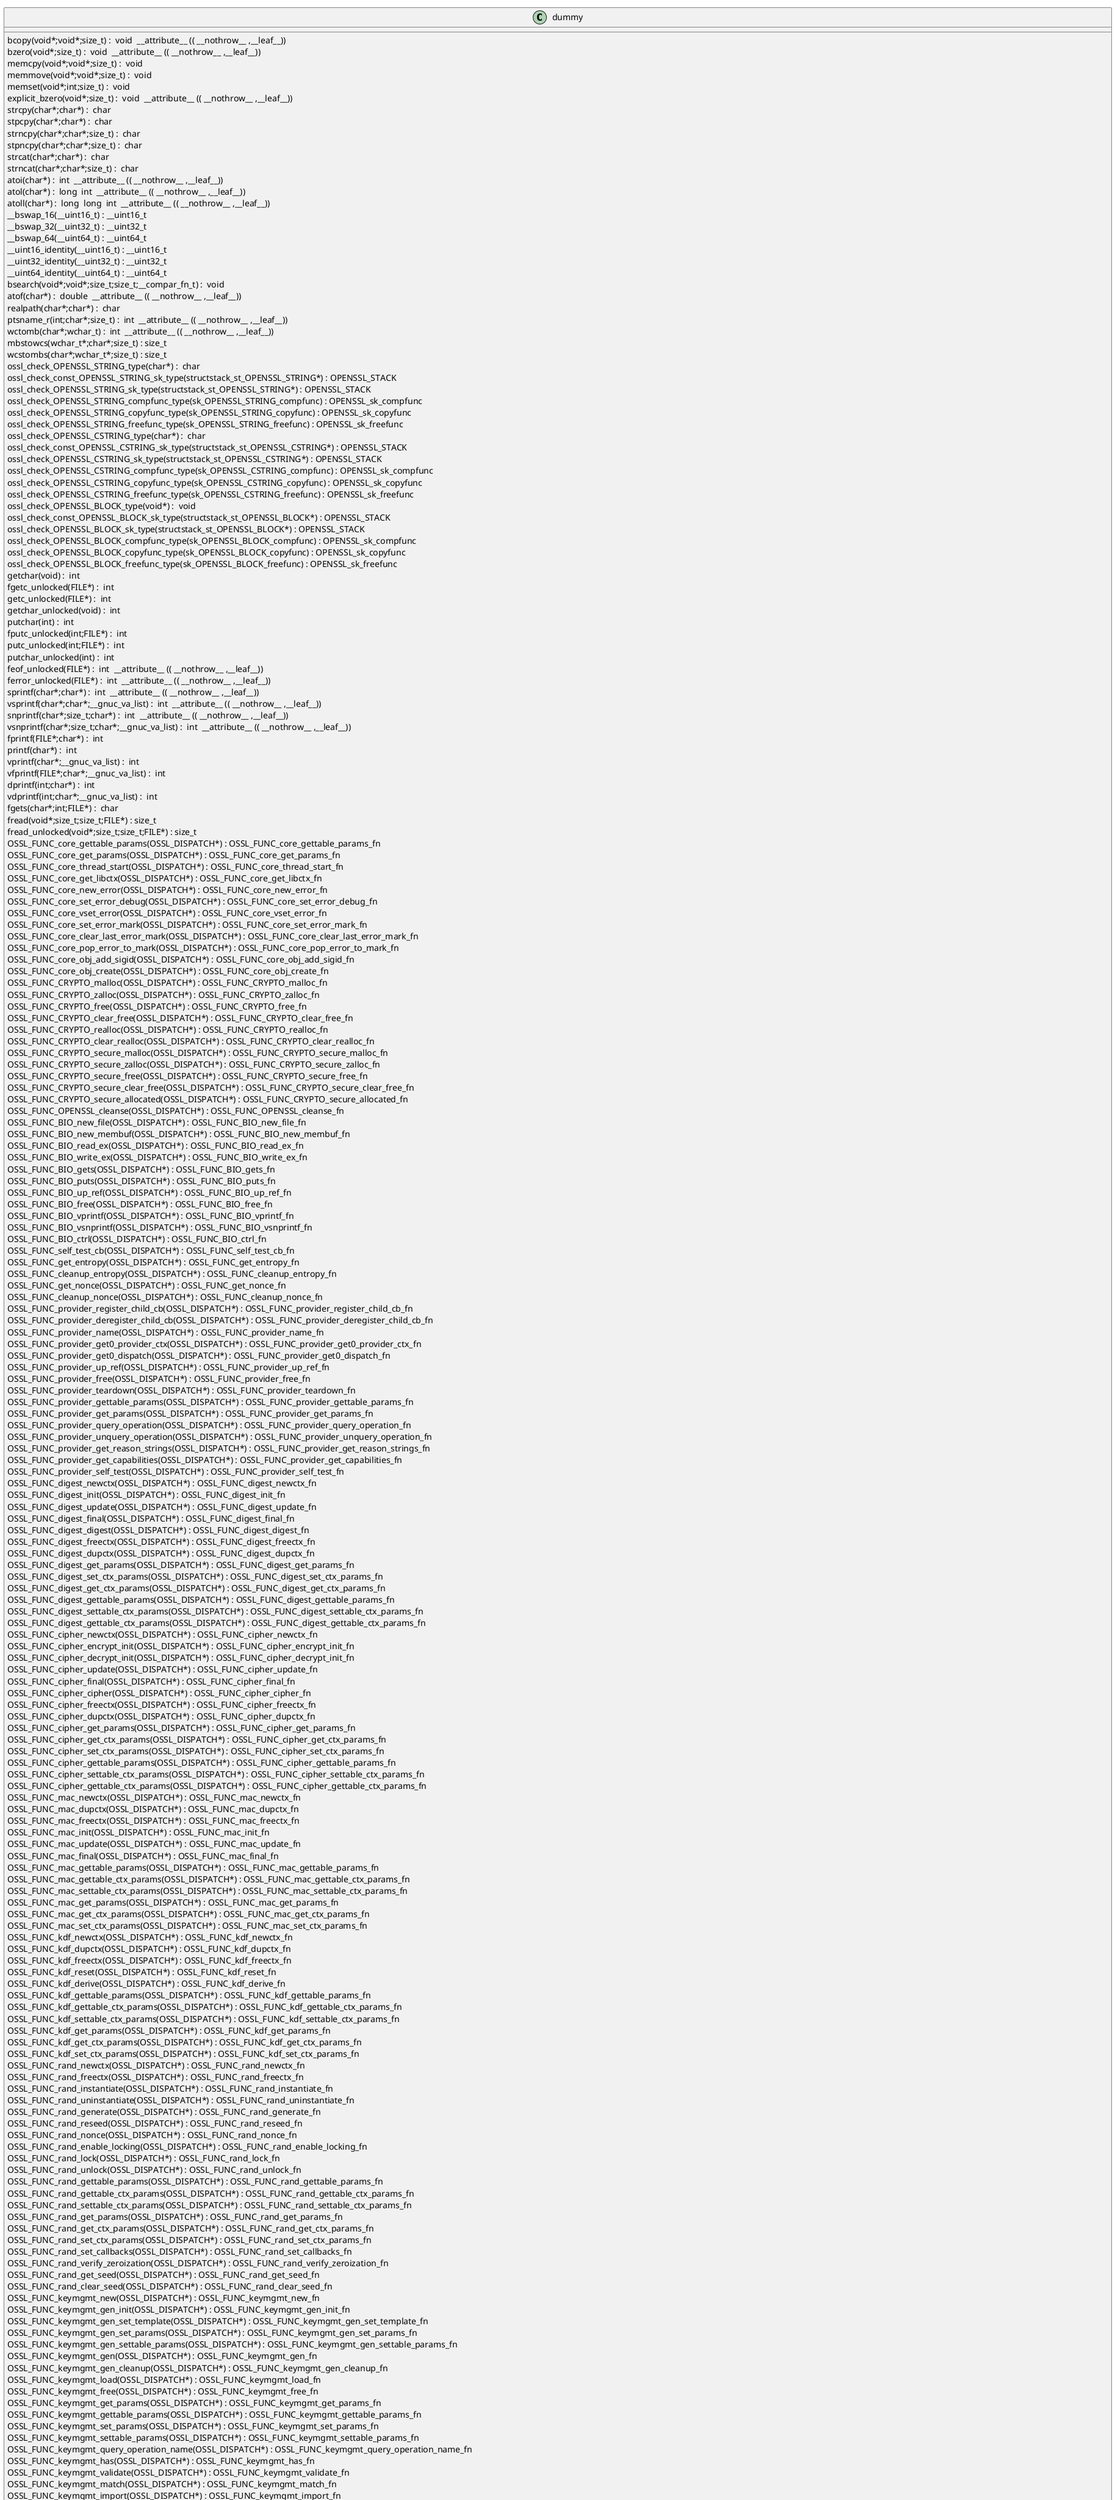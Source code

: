 @startuml
!pragma layout smetana
class dummy {
bcopy(void*;void*;size_t) :  void  __attribute__ (( __nothrow__ ,__leaf__)) [[[./../../.././qc/crypto/crmf/crmf_pbm.c.html#298]]]
bzero(void*;size_t) :  void  __attribute__ (( __nothrow__ ,__leaf__)) [[[./../../.././qc/crypto/crmf/crmf_pbm.c.html#305]]]
memcpy(void*;void*;size_t) :  void  [[[./../../.././qc/crypto/crmf/crmf_pbm.c.html#346]]]
memmove(void*;void*;size_t) :  void  [[[./../../.././qc/crypto/crmf/crmf_pbm.c.html#354]]]
memset(void*;int;size_t) :  void  [[[./../../.././qc/crypto/crmf/crmf_pbm.c.html#361]]]
explicit_bzero(void*;size_t) :  void  __attribute__ (( __nothrow__ ,__leaf__)) [[[./../../.././qc/crypto/crmf/crmf_pbm.c.html#374]]]
strcpy(char*;char*) :  char  [[[./../../.././qc/crypto/crmf/crmf_pbm.c.html#381]]]
stpcpy(char*;char*) :  char  [[[./../../.././qc/crypto/crmf/crmf_pbm.c.html#388]]]
strncpy(char*;char*;size_t) :  char  [[[./../../.././qc/crypto/crmf/crmf_pbm.c.html#396]]]
stpncpy(char*;char*;size_t) :  char  [[[./../../.././qc/crypto/crmf/crmf_pbm.c.html#406]]]
strcat(char*;char*) :  char  [[[./../../.././qc/crypto/crmf/crmf_pbm.c.html#413]]]
strncat(char*;char*;size_t) :  char  [[[./../../.././qc/crypto/crmf/crmf_pbm.c.html#420]]]
atoi(char*) :  int  __attribute__ (( __nothrow__ ,__leaf__)) [[[./../../.././qc/crypto/crmf/crmf_pbm.c.html#585]]]
atol(char*) :  long  int  __attribute__ (( __nothrow__ ,__leaf__)) [[[./../../.././qc/crypto/crmf/crmf_pbm.c.html#590]]]
atoll(char*) :  long  long  int  __attribute__ (( __nothrow__ ,__leaf__)) [[[./../../.././qc/crypto/crmf/crmf_pbm.c.html#597]]]
__bswap_16(__uint16_t) : __uint16_t [[[./../../.././qc/crypto/crmf/crmf_pbm.c.html#897]]]
__bswap_32(__uint32_t) : __uint32_t [[[./../../.././qc/crypto/crmf/crmf_pbm.c.html#912]]]
__bswap_64(__uint64_t) : __uint64_t [[[./../../.././qc/crypto/crmf/crmf_pbm.c.html#922]]]
__uint16_identity(__uint16_t) : __uint16_t [[[./../../.././qc/crypto/crmf/crmf_pbm.c.html#934]]]
__uint32_identity(__uint32_t) : __uint32_t [[[./../../.././qc/crypto/crmf/crmf_pbm.c.html#940]]]
__uint64_identity(__uint64_t) : __uint64_t [[[./../../.././qc/crypto/crmf/crmf_pbm.c.html#946]]]
bsearch(void*;void*;size_t;size_t;__compar_fn_t) :  void  [[[./../../.././qc/crypto/crmf/crmf_pbm.c.html#1614]]]
atof(char*) :  double  __attribute__ (( __nothrow__ ,__leaf__)) [[[./../../.././qc/crypto/crmf/crmf_pbm.c.html#1]]]
realpath(char*;char*) :  char  [[[./../../.././qc/crypto/crmf/crmf_pbm.c.html#1]]]
ptsname_r(int;char*;size_t) :  int  __attribute__ (( __nothrow__ ,__leaf__)) [[[./../../.././qc/crypto/crmf/crmf_pbm.c.html#1]]]
wctomb(char*;wchar_t) :  int  __attribute__ (( __nothrow__ ,__leaf__)) [[[./../../.././qc/crypto/crmf/crmf_pbm.c.html#1]]]
mbstowcs(wchar_t*;char*;size_t) : size_t [[[./../../.././qc/crypto/crmf/crmf_pbm.c.html#1]]]
wcstombs(char*;wchar_t*;size_t) : size_t [[[./../../.././qc/crypto/crmf/crmf_pbm.c.html#1]]]
ossl_check_OPENSSL_STRING_type(char*) :  char  [[[./../../.././qc/crypto/crmf/crmf_pbm.c.html#1]]]
ossl_check_const_OPENSSL_STRING_sk_type(structstack_st_OPENSSL_STRING*) : OPENSSL_STACK [[[./../../.././qc/crypto/crmf/crmf_pbm.c.html#1]]]
ossl_check_OPENSSL_STRING_sk_type(structstack_st_OPENSSL_STRING*) : OPENSSL_STACK [[[./../../.././qc/crypto/crmf/crmf_pbm.c.html#1]]]
ossl_check_OPENSSL_STRING_compfunc_type(sk_OPENSSL_STRING_compfunc) : OPENSSL_sk_compfunc [[[./../../.././qc/crypto/crmf/crmf_pbm.c.html#1]]]
ossl_check_OPENSSL_STRING_copyfunc_type(sk_OPENSSL_STRING_copyfunc) : OPENSSL_sk_copyfunc [[[./../../.././qc/crypto/crmf/crmf_pbm.c.html#1]]]
ossl_check_OPENSSL_STRING_freefunc_type(sk_OPENSSL_STRING_freefunc) : OPENSSL_sk_freefunc [[[./../../.././qc/crypto/crmf/crmf_pbm.c.html#1]]]
ossl_check_OPENSSL_CSTRING_type(char*) :  char  [[[./../../.././qc/crypto/crmf/crmf_pbm.c.html#1]]]
ossl_check_const_OPENSSL_CSTRING_sk_type(structstack_st_OPENSSL_CSTRING*) : OPENSSL_STACK [[[./../../.././qc/crypto/crmf/crmf_pbm.c.html#1]]]
ossl_check_OPENSSL_CSTRING_sk_type(structstack_st_OPENSSL_CSTRING*) : OPENSSL_STACK [[[./../../.././qc/crypto/crmf/crmf_pbm.c.html#1]]]
ossl_check_OPENSSL_CSTRING_compfunc_type(sk_OPENSSL_CSTRING_compfunc) : OPENSSL_sk_compfunc [[[./../../.././qc/crypto/crmf/crmf_pbm.c.html#1]]]
ossl_check_OPENSSL_CSTRING_copyfunc_type(sk_OPENSSL_CSTRING_copyfunc) : OPENSSL_sk_copyfunc [[[./../../.././qc/crypto/crmf/crmf_pbm.c.html#1]]]
ossl_check_OPENSSL_CSTRING_freefunc_type(sk_OPENSSL_CSTRING_freefunc) : OPENSSL_sk_freefunc [[[./../../.././qc/crypto/crmf/crmf_pbm.c.html#1]]]
ossl_check_OPENSSL_BLOCK_type(void*) :  void  [[[./../../.././qc/crypto/crmf/crmf_pbm.c.html#1]]]
ossl_check_const_OPENSSL_BLOCK_sk_type(structstack_st_OPENSSL_BLOCK*) : OPENSSL_STACK [[[./../../.././qc/crypto/crmf/crmf_pbm.c.html#1]]]
ossl_check_OPENSSL_BLOCK_sk_type(structstack_st_OPENSSL_BLOCK*) : OPENSSL_STACK [[[./../../.././qc/crypto/crmf/crmf_pbm.c.html#1]]]
ossl_check_OPENSSL_BLOCK_compfunc_type(sk_OPENSSL_BLOCK_compfunc) : OPENSSL_sk_compfunc [[[./../../.././qc/crypto/crmf/crmf_pbm.c.html#1]]]
ossl_check_OPENSSL_BLOCK_copyfunc_type(sk_OPENSSL_BLOCK_copyfunc) : OPENSSL_sk_copyfunc [[[./../../.././qc/crypto/crmf/crmf_pbm.c.html#1]]]
ossl_check_OPENSSL_BLOCK_freefunc_type(sk_OPENSSL_BLOCK_freefunc) : OPENSSL_sk_freefunc [[[./../../.././qc/crypto/crmf/crmf_pbm.c.html#1]]]
getchar(void) :  int  [[[./../../.././qc/crypto/crmf/crmf_pbm.c.html#1]]]
fgetc_unlocked(FILE*) :  int  [[[./../../.././qc/crypto/crmf/crmf_pbm.c.html#1]]]
getc_unlocked(FILE*) :  int  [[[./../../.././qc/crypto/crmf/crmf_pbm.c.html#1]]]
getchar_unlocked(void) :  int  [[[./../../.././qc/crypto/crmf/crmf_pbm.c.html#1]]]
putchar(int) :  int  [[[./../../.././qc/crypto/crmf/crmf_pbm.c.html#1]]]
fputc_unlocked(int;FILE*) :  int  [[[./../../.././qc/crypto/crmf/crmf_pbm.c.html#1]]]
putc_unlocked(int;FILE*) :  int  [[[./../../.././qc/crypto/crmf/crmf_pbm.c.html#1]]]
putchar_unlocked(int) :  int  [[[./../../.././qc/crypto/crmf/crmf_pbm.c.html#1]]]
feof_unlocked(FILE*) :  int  __attribute__ (( __nothrow__ ,__leaf__)) [[[./../../.././qc/crypto/crmf/crmf_pbm.c.html#1]]]
ferror_unlocked(FILE*) :  int  __attribute__ (( __nothrow__ ,__leaf__)) [[[./../../.././qc/crypto/crmf/crmf_pbm.c.html#1]]]
sprintf(char*;char*) :  int  __attribute__ (( __nothrow__ ,__leaf__)) [[[./../../.././qc/crypto/crmf/crmf_pbm.c.html#1]]]
vsprintf(char*;char*;__gnuc_va_list) :  int  __attribute__ (( __nothrow__ ,__leaf__)) [[[./../../.././qc/crypto/crmf/crmf_pbm.c.html#1]]]
snprintf(char*;size_t;char*) :  int  __attribute__ (( __nothrow__ ,__leaf__)) [[[./../../.././qc/crypto/crmf/crmf_pbm.c.html#1]]]
vsnprintf(char*;size_t;char*;__gnuc_va_list) :  int  __attribute__ (( __nothrow__ ,__leaf__)) [[[./../../.././qc/crypto/crmf/crmf_pbm.c.html#1]]]
fprintf(FILE*;char*) :  int  [[[./../../.././qc/crypto/crmf/crmf_pbm.c.html#1]]]
printf(char*) :  int  [[[./../../.././qc/crypto/crmf/crmf_pbm.c.html#1]]]
vprintf(char*;__gnuc_va_list) :  int  [[[./../../.././qc/crypto/crmf/crmf_pbm.c.html#1]]]
vfprintf(FILE*;char*;__gnuc_va_list) :  int  [[[./../../.././qc/crypto/crmf/crmf_pbm.c.html#1]]]
dprintf(int;char*) :  int  [[[./../../.././qc/crypto/crmf/crmf_pbm.c.html#1]]]
vdprintf(int;char*;__gnuc_va_list) :  int  [[[./../../.././qc/crypto/crmf/crmf_pbm.c.html#1]]]
fgets(char*;int;FILE*) :  char  [[[./../../.././qc/crypto/crmf/crmf_pbm.c.html#1]]]
fread(void*;size_t;size_t;FILE*) : size_t [[[./../../.././qc/crypto/crmf/crmf_pbm.c.html#1]]]
fread_unlocked(void*;size_t;size_t;FILE*) : size_t [[[./../../.././qc/crypto/crmf/crmf_pbm.c.html#1]]]
OSSL_FUNC_core_gettable_params(OSSL_DISPATCH*) : OSSL_FUNC_core_gettable_params_fn [[[./../../.././qc/crypto/crmf/crmf_pbm.c.html#1]]]
OSSL_FUNC_core_get_params(OSSL_DISPATCH*) : OSSL_FUNC_core_get_params_fn [[[./../../.././qc/crypto/crmf/crmf_pbm.c.html#1]]]
OSSL_FUNC_core_thread_start(OSSL_DISPATCH*) : OSSL_FUNC_core_thread_start_fn [[[./../../.././qc/crypto/crmf/crmf_pbm.c.html#1]]]
OSSL_FUNC_core_get_libctx(OSSL_DISPATCH*) : OSSL_FUNC_core_get_libctx_fn [[[./../../.././qc/crypto/crmf/crmf_pbm.c.html#1]]]
OSSL_FUNC_core_new_error(OSSL_DISPATCH*) : OSSL_FUNC_core_new_error_fn [[[./../../.././qc/crypto/crmf/crmf_pbm.c.html#1]]]
OSSL_FUNC_core_set_error_debug(OSSL_DISPATCH*) : OSSL_FUNC_core_set_error_debug_fn [[[./../../.././qc/crypto/crmf/crmf_pbm.c.html#1]]]
OSSL_FUNC_core_vset_error(OSSL_DISPATCH*) : OSSL_FUNC_core_vset_error_fn [[[./../../.././qc/crypto/crmf/crmf_pbm.c.html#1]]]
OSSL_FUNC_core_set_error_mark(OSSL_DISPATCH*) : OSSL_FUNC_core_set_error_mark_fn [[[./../../.././qc/crypto/crmf/crmf_pbm.c.html#1]]]
OSSL_FUNC_core_clear_last_error_mark(OSSL_DISPATCH*) : OSSL_FUNC_core_clear_last_error_mark_fn [[[./../../.././qc/crypto/crmf/crmf_pbm.c.html#1]]]
OSSL_FUNC_core_pop_error_to_mark(OSSL_DISPATCH*) : OSSL_FUNC_core_pop_error_to_mark_fn [[[./../../.././qc/crypto/crmf/crmf_pbm.c.html#1]]]
OSSL_FUNC_core_obj_add_sigid(OSSL_DISPATCH*) : OSSL_FUNC_core_obj_add_sigid_fn [[[./../../.././qc/crypto/crmf/crmf_pbm.c.html#1]]]
OSSL_FUNC_core_obj_create(OSSL_DISPATCH*) : OSSL_FUNC_core_obj_create_fn [[[./../../.././qc/crypto/crmf/crmf_pbm.c.html#1]]]
OSSL_FUNC_CRYPTO_malloc(OSSL_DISPATCH*) : OSSL_FUNC_CRYPTO_malloc_fn [[[./../../.././qc/crypto/crmf/crmf_pbm.c.html#1]]]
OSSL_FUNC_CRYPTO_zalloc(OSSL_DISPATCH*) : OSSL_FUNC_CRYPTO_zalloc_fn [[[./../../.././qc/crypto/crmf/crmf_pbm.c.html#1]]]
OSSL_FUNC_CRYPTO_free(OSSL_DISPATCH*) : OSSL_FUNC_CRYPTO_free_fn [[[./../../.././qc/crypto/crmf/crmf_pbm.c.html#1]]]
OSSL_FUNC_CRYPTO_clear_free(OSSL_DISPATCH*) : OSSL_FUNC_CRYPTO_clear_free_fn [[[./../../.././qc/crypto/crmf/crmf_pbm.c.html#1]]]
OSSL_FUNC_CRYPTO_realloc(OSSL_DISPATCH*) : OSSL_FUNC_CRYPTO_realloc_fn [[[./../../.././qc/crypto/crmf/crmf_pbm.c.html#1]]]
OSSL_FUNC_CRYPTO_clear_realloc(OSSL_DISPATCH*) : OSSL_FUNC_CRYPTO_clear_realloc_fn [[[./../../.././qc/crypto/crmf/crmf_pbm.c.html#1]]]
OSSL_FUNC_CRYPTO_secure_malloc(OSSL_DISPATCH*) : OSSL_FUNC_CRYPTO_secure_malloc_fn [[[./../../.././qc/crypto/crmf/crmf_pbm.c.html#1]]]
OSSL_FUNC_CRYPTO_secure_zalloc(OSSL_DISPATCH*) : OSSL_FUNC_CRYPTO_secure_zalloc_fn [[[./../../.././qc/crypto/crmf/crmf_pbm.c.html#1]]]
OSSL_FUNC_CRYPTO_secure_free(OSSL_DISPATCH*) : OSSL_FUNC_CRYPTO_secure_free_fn [[[./../../.././qc/crypto/crmf/crmf_pbm.c.html#1]]]
OSSL_FUNC_CRYPTO_secure_clear_free(OSSL_DISPATCH*) : OSSL_FUNC_CRYPTO_secure_clear_free_fn [[[./../../.././qc/crypto/crmf/crmf_pbm.c.html#1]]]
OSSL_FUNC_CRYPTO_secure_allocated(OSSL_DISPATCH*) : OSSL_FUNC_CRYPTO_secure_allocated_fn [[[./../../.././qc/crypto/crmf/crmf_pbm.c.html#1]]]
OSSL_FUNC_OPENSSL_cleanse(OSSL_DISPATCH*) : OSSL_FUNC_OPENSSL_cleanse_fn [[[./../../.././qc/crypto/crmf/crmf_pbm.c.html#1]]]
OSSL_FUNC_BIO_new_file(OSSL_DISPATCH*) : OSSL_FUNC_BIO_new_file_fn [[[./../../.././qc/crypto/crmf/crmf_pbm.c.html#1]]]
OSSL_FUNC_BIO_new_membuf(OSSL_DISPATCH*) : OSSL_FUNC_BIO_new_membuf_fn [[[./../../.././qc/crypto/crmf/crmf_pbm.c.html#1]]]
OSSL_FUNC_BIO_read_ex(OSSL_DISPATCH*) : OSSL_FUNC_BIO_read_ex_fn [[[./../../.././qc/crypto/crmf/crmf_pbm.c.html#1]]]
OSSL_FUNC_BIO_write_ex(OSSL_DISPATCH*) : OSSL_FUNC_BIO_write_ex_fn [[[./../../.././qc/crypto/crmf/crmf_pbm.c.html#1]]]
OSSL_FUNC_BIO_gets(OSSL_DISPATCH*) : OSSL_FUNC_BIO_gets_fn [[[./../../.././qc/crypto/crmf/crmf_pbm.c.html#1]]]
OSSL_FUNC_BIO_puts(OSSL_DISPATCH*) : OSSL_FUNC_BIO_puts_fn [[[./../../.././qc/crypto/crmf/crmf_pbm.c.html#1]]]
OSSL_FUNC_BIO_up_ref(OSSL_DISPATCH*) : OSSL_FUNC_BIO_up_ref_fn [[[./../../.././qc/crypto/crmf/crmf_pbm.c.html#1]]]
OSSL_FUNC_BIO_free(OSSL_DISPATCH*) : OSSL_FUNC_BIO_free_fn [[[./../../.././qc/crypto/crmf/crmf_pbm.c.html#1]]]
OSSL_FUNC_BIO_vprintf(OSSL_DISPATCH*) : OSSL_FUNC_BIO_vprintf_fn [[[./../../.././qc/crypto/crmf/crmf_pbm.c.html#1]]]
OSSL_FUNC_BIO_vsnprintf(OSSL_DISPATCH*) : OSSL_FUNC_BIO_vsnprintf_fn [[[./../../.././qc/crypto/crmf/crmf_pbm.c.html#1]]]
OSSL_FUNC_BIO_ctrl(OSSL_DISPATCH*) : OSSL_FUNC_BIO_ctrl_fn [[[./../../.././qc/crypto/crmf/crmf_pbm.c.html#1]]]
OSSL_FUNC_self_test_cb(OSSL_DISPATCH*) : OSSL_FUNC_self_test_cb_fn [[[./../../.././qc/crypto/crmf/crmf_pbm.c.html#1]]]
OSSL_FUNC_get_entropy(OSSL_DISPATCH*) : OSSL_FUNC_get_entropy_fn [[[./../../.././qc/crypto/crmf/crmf_pbm.c.html#1]]]
OSSL_FUNC_cleanup_entropy(OSSL_DISPATCH*) : OSSL_FUNC_cleanup_entropy_fn [[[./../../.././qc/crypto/crmf/crmf_pbm.c.html#1]]]
OSSL_FUNC_get_nonce(OSSL_DISPATCH*) : OSSL_FUNC_get_nonce_fn [[[./../../.././qc/crypto/crmf/crmf_pbm.c.html#1]]]
OSSL_FUNC_cleanup_nonce(OSSL_DISPATCH*) : OSSL_FUNC_cleanup_nonce_fn [[[./../../.././qc/crypto/crmf/crmf_pbm.c.html#1]]]
OSSL_FUNC_provider_register_child_cb(OSSL_DISPATCH*) : OSSL_FUNC_provider_register_child_cb_fn [[[./../../.././qc/crypto/crmf/crmf_pbm.c.html#1]]]
OSSL_FUNC_provider_deregister_child_cb(OSSL_DISPATCH*) : OSSL_FUNC_provider_deregister_child_cb_fn [[[./../../.././qc/crypto/crmf/crmf_pbm.c.html#1]]]
OSSL_FUNC_provider_name(OSSL_DISPATCH*) : OSSL_FUNC_provider_name_fn [[[./../../.././qc/crypto/crmf/crmf_pbm.c.html#1]]]
OSSL_FUNC_provider_get0_provider_ctx(OSSL_DISPATCH*) : OSSL_FUNC_provider_get0_provider_ctx_fn [[[./../../.././qc/crypto/crmf/crmf_pbm.c.html#1]]]
OSSL_FUNC_provider_get0_dispatch(OSSL_DISPATCH*) : OSSL_FUNC_provider_get0_dispatch_fn [[[./../../.././qc/crypto/crmf/crmf_pbm.c.html#1]]]
OSSL_FUNC_provider_up_ref(OSSL_DISPATCH*) : OSSL_FUNC_provider_up_ref_fn [[[./../../.././qc/crypto/crmf/crmf_pbm.c.html#1]]]
OSSL_FUNC_provider_free(OSSL_DISPATCH*) : OSSL_FUNC_provider_free_fn [[[./../../.././qc/crypto/crmf/crmf_pbm.c.html#1]]]
OSSL_FUNC_provider_teardown(OSSL_DISPATCH*) : OSSL_FUNC_provider_teardown_fn [[[./../../.././qc/crypto/crmf/crmf_pbm.c.html#1]]]
OSSL_FUNC_provider_gettable_params(OSSL_DISPATCH*) : OSSL_FUNC_provider_gettable_params_fn [[[./../../.././qc/crypto/crmf/crmf_pbm.c.html#1]]]
OSSL_FUNC_provider_get_params(OSSL_DISPATCH*) : OSSL_FUNC_provider_get_params_fn [[[./../../.././qc/crypto/crmf/crmf_pbm.c.html#1]]]
OSSL_FUNC_provider_query_operation(OSSL_DISPATCH*) : OSSL_FUNC_provider_query_operation_fn [[[./../../.././qc/crypto/crmf/crmf_pbm.c.html#1]]]
OSSL_FUNC_provider_unquery_operation(OSSL_DISPATCH*) : OSSL_FUNC_provider_unquery_operation_fn [[[./../../.././qc/crypto/crmf/crmf_pbm.c.html#1]]]
OSSL_FUNC_provider_get_reason_strings(OSSL_DISPATCH*) : OSSL_FUNC_provider_get_reason_strings_fn [[[./../../.././qc/crypto/crmf/crmf_pbm.c.html#1]]]
OSSL_FUNC_provider_get_capabilities(OSSL_DISPATCH*) : OSSL_FUNC_provider_get_capabilities_fn [[[./../../.././qc/crypto/crmf/crmf_pbm.c.html#1]]]
OSSL_FUNC_provider_self_test(OSSL_DISPATCH*) : OSSL_FUNC_provider_self_test_fn [[[./../../.././qc/crypto/crmf/crmf_pbm.c.html#1]]]
OSSL_FUNC_digest_newctx(OSSL_DISPATCH*) : OSSL_FUNC_digest_newctx_fn [[[./../../.././qc/crypto/crmf/crmf_pbm.c.html#1]]]
OSSL_FUNC_digest_init(OSSL_DISPATCH*) : OSSL_FUNC_digest_init_fn [[[./../../.././qc/crypto/crmf/crmf_pbm.c.html#1]]]
OSSL_FUNC_digest_update(OSSL_DISPATCH*) : OSSL_FUNC_digest_update_fn [[[./../../.././qc/crypto/crmf/crmf_pbm.c.html#1]]]
OSSL_FUNC_digest_final(OSSL_DISPATCH*) : OSSL_FUNC_digest_final_fn [[[./../../.././qc/crypto/crmf/crmf_pbm.c.html#1]]]
OSSL_FUNC_digest_digest(OSSL_DISPATCH*) : OSSL_FUNC_digest_digest_fn [[[./../../.././qc/crypto/crmf/crmf_pbm.c.html#1]]]
OSSL_FUNC_digest_freectx(OSSL_DISPATCH*) : OSSL_FUNC_digest_freectx_fn [[[./../../.././qc/crypto/crmf/crmf_pbm.c.html#1]]]
OSSL_FUNC_digest_dupctx(OSSL_DISPATCH*) : OSSL_FUNC_digest_dupctx_fn [[[./../../.././qc/crypto/crmf/crmf_pbm.c.html#1]]]
OSSL_FUNC_digest_get_params(OSSL_DISPATCH*) : OSSL_FUNC_digest_get_params_fn [[[./../../.././qc/crypto/crmf/crmf_pbm.c.html#1]]]
OSSL_FUNC_digest_set_ctx_params(OSSL_DISPATCH*) : OSSL_FUNC_digest_set_ctx_params_fn [[[./../../.././qc/crypto/crmf/crmf_pbm.c.html#1]]]
OSSL_FUNC_digest_get_ctx_params(OSSL_DISPATCH*) : OSSL_FUNC_digest_get_ctx_params_fn [[[./../../.././qc/crypto/crmf/crmf_pbm.c.html#1]]]
OSSL_FUNC_digest_gettable_params(OSSL_DISPATCH*) : OSSL_FUNC_digest_gettable_params_fn [[[./../../.././qc/crypto/crmf/crmf_pbm.c.html#1]]]
OSSL_FUNC_digest_settable_ctx_params(OSSL_DISPATCH*) : OSSL_FUNC_digest_settable_ctx_params_fn [[[./../../.././qc/crypto/crmf/crmf_pbm.c.html#1]]]
OSSL_FUNC_digest_gettable_ctx_params(OSSL_DISPATCH*) : OSSL_FUNC_digest_gettable_ctx_params_fn [[[./../../.././qc/crypto/crmf/crmf_pbm.c.html#1]]]
OSSL_FUNC_cipher_newctx(OSSL_DISPATCH*) : OSSL_FUNC_cipher_newctx_fn [[[./../../.././qc/crypto/crmf/crmf_pbm.c.html#1]]]
OSSL_FUNC_cipher_encrypt_init(OSSL_DISPATCH*) : OSSL_FUNC_cipher_encrypt_init_fn [[[./../../.././qc/crypto/crmf/crmf_pbm.c.html#1]]]
OSSL_FUNC_cipher_decrypt_init(OSSL_DISPATCH*) : OSSL_FUNC_cipher_decrypt_init_fn [[[./../../.././qc/crypto/crmf/crmf_pbm.c.html#1]]]
OSSL_FUNC_cipher_update(OSSL_DISPATCH*) : OSSL_FUNC_cipher_update_fn [[[./../../.././qc/crypto/crmf/crmf_pbm.c.html#1]]]
OSSL_FUNC_cipher_final(OSSL_DISPATCH*) : OSSL_FUNC_cipher_final_fn [[[./../../.././qc/crypto/crmf/crmf_pbm.c.html#1]]]
OSSL_FUNC_cipher_cipher(OSSL_DISPATCH*) : OSSL_FUNC_cipher_cipher_fn [[[./../../.././qc/crypto/crmf/crmf_pbm.c.html#1]]]
OSSL_FUNC_cipher_freectx(OSSL_DISPATCH*) : OSSL_FUNC_cipher_freectx_fn [[[./../../.././qc/crypto/crmf/crmf_pbm.c.html#1]]]
OSSL_FUNC_cipher_dupctx(OSSL_DISPATCH*) : OSSL_FUNC_cipher_dupctx_fn [[[./../../.././qc/crypto/crmf/crmf_pbm.c.html#1]]]
OSSL_FUNC_cipher_get_params(OSSL_DISPATCH*) : OSSL_FUNC_cipher_get_params_fn [[[./../../.././qc/crypto/crmf/crmf_pbm.c.html#1]]]
OSSL_FUNC_cipher_get_ctx_params(OSSL_DISPATCH*) : OSSL_FUNC_cipher_get_ctx_params_fn [[[./../../.././qc/crypto/crmf/crmf_pbm.c.html#1]]]
OSSL_FUNC_cipher_set_ctx_params(OSSL_DISPATCH*) : OSSL_FUNC_cipher_set_ctx_params_fn [[[./../../.././qc/crypto/crmf/crmf_pbm.c.html#1]]]
OSSL_FUNC_cipher_gettable_params(OSSL_DISPATCH*) : OSSL_FUNC_cipher_gettable_params_fn [[[./../../.././qc/crypto/crmf/crmf_pbm.c.html#1]]]
OSSL_FUNC_cipher_settable_ctx_params(OSSL_DISPATCH*) : OSSL_FUNC_cipher_settable_ctx_params_fn [[[./../../.././qc/crypto/crmf/crmf_pbm.c.html#1]]]
OSSL_FUNC_cipher_gettable_ctx_params(OSSL_DISPATCH*) : OSSL_FUNC_cipher_gettable_ctx_params_fn [[[./../../.././qc/crypto/crmf/crmf_pbm.c.html#1]]]
OSSL_FUNC_mac_newctx(OSSL_DISPATCH*) : OSSL_FUNC_mac_newctx_fn [[[./../../.././qc/crypto/crmf/crmf_pbm.c.html#1]]]
OSSL_FUNC_mac_dupctx(OSSL_DISPATCH*) : OSSL_FUNC_mac_dupctx_fn [[[./../../.././qc/crypto/crmf/crmf_pbm.c.html#1]]]
OSSL_FUNC_mac_freectx(OSSL_DISPATCH*) : OSSL_FUNC_mac_freectx_fn [[[./../../.././qc/crypto/crmf/crmf_pbm.c.html#1]]]
OSSL_FUNC_mac_init(OSSL_DISPATCH*) : OSSL_FUNC_mac_init_fn [[[./../../.././qc/crypto/crmf/crmf_pbm.c.html#1]]]
OSSL_FUNC_mac_update(OSSL_DISPATCH*) : OSSL_FUNC_mac_update_fn [[[./../../.././qc/crypto/crmf/crmf_pbm.c.html#1]]]
OSSL_FUNC_mac_final(OSSL_DISPATCH*) : OSSL_FUNC_mac_final_fn [[[./../../.././qc/crypto/crmf/crmf_pbm.c.html#1]]]
OSSL_FUNC_mac_gettable_params(OSSL_DISPATCH*) : OSSL_FUNC_mac_gettable_params_fn [[[./../../.././qc/crypto/crmf/crmf_pbm.c.html#1]]]
OSSL_FUNC_mac_gettable_ctx_params(OSSL_DISPATCH*) : OSSL_FUNC_mac_gettable_ctx_params_fn [[[./../../.././qc/crypto/crmf/crmf_pbm.c.html#1]]]
OSSL_FUNC_mac_settable_ctx_params(OSSL_DISPATCH*) : OSSL_FUNC_mac_settable_ctx_params_fn [[[./../../.././qc/crypto/crmf/crmf_pbm.c.html#1]]]
OSSL_FUNC_mac_get_params(OSSL_DISPATCH*) : OSSL_FUNC_mac_get_params_fn [[[./../../.././qc/crypto/crmf/crmf_pbm.c.html#1]]]
OSSL_FUNC_mac_get_ctx_params(OSSL_DISPATCH*) : OSSL_FUNC_mac_get_ctx_params_fn [[[./../../.././qc/crypto/crmf/crmf_pbm.c.html#1]]]
OSSL_FUNC_mac_set_ctx_params(OSSL_DISPATCH*) : OSSL_FUNC_mac_set_ctx_params_fn [[[./../../.././qc/crypto/crmf/crmf_pbm.c.html#1]]]
OSSL_FUNC_kdf_newctx(OSSL_DISPATCH*) : OSSL_FUNC_kdf_newctx_fn [[[./../../.././qc/crypto/crmf/crmf_pbm.c.html#1]]]
OSSL_FUNC_kdf_dupctx(OSSL_DISPATCH*) : OSSL_FUNC_kdf_dupctx_fn [[[./../../.././qc/crypto/crmf/crmf_pbm.c.html#1]]]
OSSL_FUNC_kdf_freectx(OSSL_DISPATCH*) : OSSL_FUNC_kdf_freectx_fn [[[./../../.././qc/crypto/crmf/crmf_pbm.c.html#1]]]
OSSL_FUNC_kdf_reset(OSSL_DISPATCH*) : OSSL_FUNC_kdf_reset_fn [[[./../../.././qc/crypto/crmf/crmf_pbm.c.html#1]]]
OSSL_FUNC_kdf_derive(OSSL_DISPATCH*) : OSSL_FUNC_kdf_derive_fn [[[./../../.././qc/crypto/crmf/crmf_pbm.c.html#1]]]
OSSL_FUNC_kdf_gettable_params(OSSL_DISPATCH*) : OSSL_FUNC_kdf_gettable_params_fn [[[./../../.././qc/crypto/crmf/crmf_pbm.c.html#1]]]
OSSL_FUNC_kdf_gettable_ctx_params(OSSL_DISPATCH*) : OSSL_FUNC_kdf_gettable_ctx_params_fn [[[./../../.././qc/crypto/crmf/crmf_pbm.c.html#1]]]
OSSL_FUNC_kdf_settable_ctx_params(OSSL_DISPATCH*) : OSSL_FUNC_kdf_settable_ctx_params_fn [[[./../../.././qc/crypto/crmf/crmf_pbm.c.html#1]]]
OSSL_FUNC_kdf_get_params(OSSL_DISPATCH*) : OSSL_FUNC_kdf_get_params_fn [[[./../../.././qc/crypto/crmf/crmf_pbm.c.html#1]]]
OSSL_FUNC_kdf_get_ctx_params(OSSL_DISPATCH*) : OSSL_FUNC_kdf_get_ctx_params_fn [[[./../../.././qc/crypto/crmf/crmf_pbm.c.html#1]]]
OSSL_FUNC_kdf_set_ctx_params(OSSL_DISPATCH*) : OSSL_FUNC_kdf_set_ctx_params_fn [[[./../../.././qc/crypto/crmf/crmf_pbm.c.html#1]]]
OSSL_FUNC_rand_newctx(OSSL_DISPATCH*) : OSSL_FUNC_rand_newctx_fn [[[./../../.././qc/crypto/crmf/crmf_pbm.c.html#1]]]
OSSL_FUNC_rand_freectx(OSSL_DISPATCH*) : OSSL_FUNC_rand_freectx_fn [[[./../../.././qc/crypto/crmf/crmf_pbm.c.html#1]]]
OSSL_FUNC_rand_instantiate(OSSL_DISPATCH*) : OSSL_FUNC_rand_instantiate_fn [[[./../../.././qc/crypto/crmf/crmf_pbm.c.html#1]]]
OSSL_FUNC_rand_uninstantiate(OSSL_DISPATCH*) : OSSL_FUNC_rand_uninstantiate_fn [[[./../../.././qc/crypto/crmf/crmf_pbm.c.html#1]]]
OSSL_FUNC_rand_generate(OSSL_DISPATCH*) : OSSL_FUNC_rand_generate_fn [[[./../../.././qc/crypto/crmf/crmf_pbm.c.html#1]]]
OSSL_FUNC_rand_reseed(OSSL_DISPATCH*) : OSSL_FUNC_rand_reseed_fn [[[./../../.././qc/crypto/crmf/crmf_pbm.c.html#1]]]
OSSL_FUNC_rand_nonce(OSSL_DISPATCH*) : OSSL_FUNC_rand_nonce_fn [[[./../../.././qc/crypto/crmf/crmf_pbm.c.html#1]]]
OSSL_FUNC_rand_enable_locking(OSSL_DISPATCH*) : OSSL_FUNC_rand_enable_locking_fn [[[./../../.././qc/crypto/crmf/crmf_pbm.c.html#1]]]
OSSL_FUNC_rand_lock(OSSL_DISPATCH*) : OSSL_FUNC_rand_lock_fn [[[./../../.././qc/crypto/crmf/crmf_pbm.c.html#1]]]
OSSL_FUNC_rand_unlock(OSSL_DISPATCH*) : OSSL_FUNC_rand_unlock_fn [[[./../../.././qc/crypto/crmf/crmf_pbm.c.html#1]]]
OSSL_FUNC_rand_gettable_params(OSSL_DISPATCH*) : OSSL_FUNC_rand_gettable_params_fn [[[./../../.././qc/crypto/crmf/crmf_pbm.c.html#1]]]
OSSL_FUNC_rand_gettable_ctx_params(OSSL_DISPATCH*) : OSSL_FUNC_rand_gettable_ctx_params_fn [[[./../../.././qc/crypto/crmf/crmf_pbm.c.html#1]]]
OSSL_FUNC_rand_settable_ctx_params(OSSL_DISPATCH*) : OSSL_FUNC_rand_settable_ctx_params_fn [[[./../../.././qc/crypto/crmf/crmf_pbm.c.html#1]]]
OSSL_FUNC_rand_get_params(OSSL_DISPATCH*) : OSSL_FUNC_rand_get_params_fn [[[./../../.././qc/crypto/crmf/crmf_pbm.c.html#1]]]
OSSL_FUNC_rand_get_ctx_params(OSSL_DISPATCH*) : OSSL_FUNC_rand_get_ctx_params_fn [[[./../../.././qc/crypto/crmf/crmf_pbm.c.html#1]]]
OSSL_FUNC_rand_set_ctx_params(OSSL_DISPATCH*) : OSSL_FUNC_rand_set_ctx_params_fn [[[./../../.././qc/crypto/crmf/crmf_pbm.c.html#1]]]
OSSL_FUNC_rand_set_callbacks(OSSL_DISPATCH*) : OSSL_FUNC_rand_set_callbacks_fn [[[./../../.././qc/crypto/crmf/crmf_pbm.c.html#1]]]
OSSL_FUNC_rand_verify_zeroization(OSSL_DISPATCH*) : OSSL_FUNC_rand_verify_zeroization_fn [[[./../../.././qc/crypto/crmf/crmf_pbm.c.html#1]]]
OSSL_FUNC_rand_get_seed(OSSL_DISPATCH*) : OSSL_FUNC_rand_get_seed_fn [[[./../../.././qc/crypto/crmf/crmf_pbm.c.html#1]]]
OSSL_FUNC_rand_clear_seed(OSSL_DISPATCH*) : OSSL_FUNC_rand_clear_seed_fn [[[./../../.././qc/crypto/crmf/crmf_pbm.c.html#1]]]
OSSL_FUNC_keymgmt_new(OSSL_DISPATCH*) : OSSL_FUNC_keymgmt_new_fn [[[./../../.././qc/crypto/crmf/crmf_pbm.c.html#1]]]
OSSL_FUNC_keymgmt_gen_init(OSSL_DISPATCH*) : OSSL_FUNC_keymgmt_gen_init_fn [[[./../../.././qc/crypto/crmf/crmf_pbm.c.html#1]]]
OSSL_FUNC_keymgmt_gen_set_template(OSSL_DISPATCH*) : OSSL_FUNC_keymgmt_gen_set_template_fn [[[./../../.././qc/crypto/crmf/crmf_pbm.c.html#1]]]
OSSL_FUNC_keymgmt_gen_set_params(OSSL_DISPATCH*) : OSSL_FUNC_keymgmt_gen_set_params_fn [[[./../../.././qc/crypto/crmf/crmf_pbm.c.html#1]]]
OSSL_FUNC_keymgmt_gen_settable_params(OSSL_DISPATCH*) : OSSL_FUNC_keymgmt_gen_settable_params_fn [[[./../../.././qc/crypto/crmf/crmf_pbm.c.html#1]]]
OSSL_FUNC_keymgmt_gen(OSSL_DISPATCH*) : OSSL_FUNC_keymgmt_gen_fn [[[./../../.././qc/crypto/crmf/crmf_pbm.c.html#1]]]
OSSL_FUNC_keymgmt_gen_cleanup(OSSL_DISPATCH*) : OSSL_FUNC_keymgmt_gen_cleanup_fn [[[./../../.././qc/crypto/crmf/crmf_pbm.c.html#1]]]
OSSL_FUNC_keymgmt_load(OSSL_DISPATCH*) : OSSL_FUNC_keymgmt_load_fn [[[./../../.././qc/crypto/crmf/crmf_pbm.c.html#1]]]
OSSL_FUNC_keymgmt_free(OSSL_DISPATCH*) : OSSL_FUNC_keymgmt_free_fn [[[./../../.././qc/crypto/crmf/crmf_pbm.c.html#1]]]
OSSL_FUNC_keymgmt_get_params(OSSL_DISPATCH*) : OSSL_FUNC_keymgmt_get_params_fn [[[./../../.././qc/crypto/crmf/crmf_pbm.c.html#1]]]
OSSL_FUNC_keymgmt_gettable_params(OSSL_DISPATCH*) : OSSL_FUNC_keymgmt_gettable_params_fn [[[./../../.././qc/crypto/crmf/crmf_pbm.c.html#1]]]
OSSL_FUNC_keymgmt_set_params(OSSL_DISPATCH*) : OSSL_FUNC_keymgmt_set_params_fn [[[./../../.././qc/crypto/crmf/crmf_pbm.c.html#1]]]
OSSL_FUNC_keymgmt_settable_params(OSSL_DISPATCH*) : OSSL_FUNC_keymgmt_settable_params_fn [[[./../../.././qc/crypto/crmf/crmf_pbm.c.html#1]]]
OSSL_FUNC_keymgmt_query_operation_name(OSSL_DISPATCH*) : OSSL_FUNC_keymgmt_query_operation_name_fn [[[./../../.././qc/crypto/crmf/crmf_pbm.c.html#1]]]
OSSL_FUNC_keymgmt_has(OSSL_DISPATCH*) : OSSL_FUNC_keymgmt_has_fn [[[./../../.././qc/crypto/crmf/crmf_pbm.c.html#1]]]
OSSL_FUNC_keymgmt_validate(OSSL_DISPATCH*) : OSSL_FUNC_keymgmt_validate_fn [[[./../../.././qc/crypto/crmf/crmf_pbm.c.html#1]]]
OSSL_FUNC_keymgmt_match(OSSL_DISPATCH*) : OSSL_FUNC_keymgmt_match_fn [[[./../../.././qc/crypto/crmf/crmf_pbm.c.html#1]]]
OSSL_FUNC_keymgmt_import(OSSL_DISPATCH*) : OSSL_FUNC_keymgmt_import_fn [[[./../../.././qc/crypto/crmf/crmf_pbm.c.html#1]]]
OSSL_FUNC_keymgmt_import_types(OSSL_DISPATCH*) : OSSL_FUNC_keymgmt_import_types_fn [[[./../../.././qc/crypto/crmf/crmf_pbm.c.html#1]]]
OSSL_FUNC_keymgmt_export(OSSL_DISPATCH*) : OSSL_FUNC_keymgmt_export_fn [[[./../../.././qc/crypto/crmf/crmf_pbm.c.html#1]]]
OSSL_FUNC_keymgmt_export_types(OSSL_DISPATCH*) : OSSL_FUNC_keymgmt_export_types_fn [[[./../../.././qc/crypto/crmf/crmf_pbm.c.html#1]]]
OSSL_FUNC_keymgmt_dup(OSSL_DISPATCH*) : OSSL_FUNC_keymgmt_dup_fn [[[./../../.././qc/crypto/crmf/crmf_pbm.c.html#1]]]
OSSL_FUNC_keyexch_newctx(OSSL_DISPATCH*) : OSSL_FUNC_keyexch_newctx_fn [[[./../../.././qc/crypto/crmf/crmf_pbm.c.html#1]]]
OSSL_FUNC_keyexch_init(OSSL_DISPATCH*) : OSSL_FUNC_keyexch_init_fn [[[./../../.././qc/crypto/crmf/crmf_pbm.c.html#1]]]
OSSL_FUNC_keyexch_derive(OSSL_DISPATCH*) : OSSL_FUNC_keyexch_derive_fn [[[./../../.././qc/crypto/crmf/crmf_pbm.c.html#1]]]
OSSL_FUNC_keyexch_set_peer(OSSL_DISPATCH*) : OSSL_FUNC_keyexch_set_peer_fn [[[./../../.././qc/crypto/crmf/crmf_pbm.c.html#1]]]
OSSL_FUNC_keyexch_freectx(OSSL_DISPATCH*) : OSSL_FUNC_keyexch_freectx_fn [[[./../../.././qc/crypto/crmf/crmf_pbm.c.html#1]]]
OSSL_FUNC_keyexch_dupctx(OSSL_DISPATCH*) : OSSL_FUNC_keyexch_dupctx_fn [[[./../../.././qc/crypto/crmf/crmf_pbm.c.html#1]]]
OSSL_FUNC_keyexch_set_ctx_params(OSSL_DISPATCH*) : OSSL_FUNC_keyexch_set_ctx_params_fn [[[./../../.././qc/crypto/crmf/crmf_pbm.c.html#1]]]
OSSL_FUNC_keyexch_settable_ctx_params(OSSL_DISPATCH*) : OSSL_FUNC_keyexch_settable_ctx_params_fn [[[./../../.././qc/crypto/crmf/crmf_pbm.c.html#1]]]
OSSL_FUNC_keyexch_get_ctx_params(OSSL_DISPATCH*) : OSSL_FUNC_keyexch_get_ctx_params_fn [[[./../../.././qc/crypto/crmf/crmf_pbm.c.html#1]]]
OSSL_FUNC_keyexch_gettable_ctx_params(OSSL_DISPATCH*) : OSSL_FUNC_keyexch_gettable_ctx_params_fn [[[./../../.././qc/crypto/crmf/crmf_pbm.c.html#1]]]
OSSL_FUNC_signature_newctx(OSSL_DISPATCH*) : OSSL_FUNC_signature_newctx_fn [[[./../../.././qc/crypto/crmf/crmf_pbm.c.html#1]]]
OSSL_FUNC_signature_sign_init(OSSL_DISPATCH*) : OSSL_FUNC_signature_sign_init_fn [[[./../../.././qc/crypto/crmf/crmf_pbm.c.html#1]]]
OSSL_FUNC_signature_sign(OSSL_DISPATCH*) : OSSL_FUNC_signature_sign_fn [[[./../../.././qc/crypto/crmf/crmf_pbm.c.html#1]]]
OSSL_FUNC_signature_verify_init(OSSL_DISPATCH*) : OSSL_FUNC_signature_verify_init_fn [[[./../../.././qc/crypto/crmf/crmf_pbm.c.html#1]]]
OSSL_FUNC_signature_verify(OSSL_DISPATCH*) : OSSL_FUNC_signature_verify_fn [[[./../../.././qc/crypto/crmf/crmf_pbm.c.html#1]]]
OSSL_FUNC_signature_verify_recover_init(OSSL_DISPATCH*) : OSSL_FUNC_signature_verify_recover_init_fn [[[./../../.././qc/crypto/crmf/crmf_pbm.c.html#1]]]
OSSL_FUNC_signature_verify_recover(OSSL_DISPATCH*) : OSSL_FUNC_signature_verify_recover_fn [[[./../../.././qc/crypto/crmf/crmf_pbm.c.html#1]]]
OSSL_FUNC_signature_digest_sign_init(OSSL_DISPATCH*) : OSSL_FUNC_signature_digest_sign_init_fn [[[./../../.././qc/crypto/crmf/crmf_pbm.c.html#1]]]
OSSL_FUNC_signature_digest_sign_update(OSSL_DISPATCH*) : OSSL_FUNC_signature_digest_sign_update_fn [[[./../../.././qc/crypto/crmf/crmf_pbm.c.html#1]]]
OSSL_FUNC_signature_digest_sign_final(OSSL_DISPATCH*) : OSSL_FUNC_signature_digest_sign_final_fn [[[./../../.././qc/crypto/crmf/crmf_pbm.c.html#1]]]
OSSL_FUNC_signature_digest_sign(OSSL_DISPATCH*) : OSSL_FUNC_signature_digest_sign_fn [[[./../../.././qc/crypto/crmf/crmf_pbm.c.html#1]]]
OSSL_FUNC_signature_digest_verify_init(OSSL_DISPATCH*) : OSSL_FUNC_signature_digest_verify_init_fn [[[./../../.././qc/crypto/crmf/crmf_pbm.c.html#1]]]
OSSL_FUNC_signature_digest_verify_update(OSSL_DISPATCH*) : OSSL_FUNC_signature_digest_verify_update_fn [[[./../../.././qc/crypto/crmf/crmf_pbm.c.html#1]]]
OSSL_FUNC_signature_digest_verify_final(OSSL_DISPATCH*) : OSSL_FUNC_signature_digest_verify_final_fn [[[./../../.././qc/crypto/crmf/crmf_pbm.c.html#1]]]
OSSL_FUNC_signature_digest_verify(OSSL_DISPATCH*) : OSSL_FUNC_signature_digest_verify_fn [[[./../../.././qc/crypto/crmf/crmf_pbm.c.html#1]]]
OSSL_FUNC_signature_freectx(OSSL_DISPATCH*) : OSSL_FUNC_signature_freectx_fn [[[./../../.././qc/crypto/crmf/crmf_pbm.c.html#1]]]
OSSL_FUNC_signature_dupctx(OSSL_DISPATCH*) : OSSL_FUNC_signature_dupctx_fn [[[./../../.././qc/crypto/crmf/crmf_pbm.c.html#1]]]
OSSL_FUNC_signature_get_ctx_params(OSSL_DISPATCH*) : OSSL_FUNC_signature_get_ctx_params_fn [[[./../../.././qc/crypto/crmf/crmf_pbm.c.html#1]]]
OSSL_FUNC_signature_gettable_ctx_params(OSSL_DISPATCH*) : OSSL_FUNC_signature_gettable_ctx_params_fn [[[./../../.././qc/crypto/crmf/crmf_pbm.c.html#1]]]
OSSL_FUNC_signature_set_ctx_params(OSSL_DISPATCH*) : OSSL_FUNC_signature_set_ctx_params_fn [[[./../../.././qc/crypto/crmf/crmf_pbm.c.html#1]]]
OSSL_FUNC_signature_settable_ctx_params(OSSL_DISPATCH*) : OSSL_FUNC_signature_settable_ctx_params_fn [[[./../../.././qc/crypto/crmf/crmf_pbm.c.html#1]]]
OSSL_FUNC_signature_get_ctx_md_params(OSSL_DISPATCH*) : OSSL_FUNC_signature_get_ctx_md_params_fn [[[./../../.././qc/crypto/crmf/crmf_pbm.c.html#1]]]
OSSL_FUNC_signature_gettable_ctx_md_params(OSSL_DISPATCH*) : OSSL_FUNC_signature_gettable_ctx_md_params_fn [[[./../../.././qc/crypto/crmf/crmf_pbm.c.html#1]]]
OSSL_FUNC_signature_set_ctx_md_params(OSSL_DISPATCH*) : OSSL_FUNC_signature_set_ctx_md_params_fn [[[./../../.././qc/crypto/crmf/crmf_pbm.c.html#1]]]
OSSL_FUNC_signature_settable_ctx_md_params(OSSL_DISPATCH*) : OSSL_FUNC_signature_settable_ctx_md_params_fn [[[./../../.././qc/crypto/crmf/crmf_pbm.c.html#1]]]
OSSL_FUNC_asym_cipher_newctx(OSSL_DISPATCH*) : OSSL_FUNC_asym_cipher_newctx_fn [[[./../../.././qc/crypto/crmf/crmf_pbm.c.html#1]]]
OSSL_FUNC_asym_cipher_encrypt_init(OSSL_DISPATCH*) : OSSL_FUNC_asym_cipher_encrypt_init_fn [[[./../../.././qc/crypto/crmf/crmf_pbm.c.html#1]]]
OSSL_FUNC_asym_cipher_encrypt(OSSL_DISPATCH*) : OSSL_FUNC_asym_cipher_encrypt_fn [[[./../../.././qc/crypto/crmf/crmf_pbm.c.html#1]]]
OSSL_FUNC_asym_cipher_decrypt_init(OSSL_DISPATCH*) : OSSL_FUNC_asym_cipher_decrypt_init_fn [[[./../../.././qc/crypto/crmf/crmf_pbm.c.html#1]]]
OSSL_FUNC_asym_cipher_decrypt(OSSL_DISPATCH*) : OSSL_FUNC_asym_cipher_decrypt_fn [[[./../../.././qc/crypto/crmf/crmf_pbm.c.html#1]]]
OSSL_FUNC_asym_cipher_freectx(OSSL_DISPATCH*) : OSSL_FUNC_asym_cipher_freectx_fn [[[./../../.././qc/crypto/crmf/crmf_pbm.c.html#1]]]
OSSL_FUNC_asym_cipher_dupctx(OSSL_DISPATCH*) : OSSL_FUNC_asym_cipher_dupctx_fn [[[./../../.././qc/crypto/crmf/crmf_pbm.c.html#1]]]
OSSL_FUNC_asym_cipher_get_ctx_params(OSSL_DISPATCH*) : OSSL_FUNC_asym_cipher_get_ctx_params_fn [[[./../../.././qc/crypto/crmf/crmf_pbm.c.html#1]]]
OSSL_FUNC_asym_cipher_gettable_ctx_params(OSSL_DISPATCH*) : OSSL_FUNC_asym_cipher_gettable_ctx_params_fn [[[./../../.././qc/crypto/crmf/crmf_pbm.c.html#1]]]
OSSL_FUNC_asym_cipher_set_ctx_params(OSSL_DISPATCH*) : OSSL_FUNC_asym_cipher_set_ctx_params_fn [[[./../../.././qc/crypto/crmf/crmf_pbm.c.html#1]]]
OSSL_FUNC_asym_cipher_settable_ctx_params(OSSL_DISPATCH*) : OSSL_FUNC_asym_cipher_settable_ctx_params_fn [[[./../../.././qc/crypto/crmf/crmf_pbm.c.html#1]]]
OSSL_FUNC_kem_newctx(OSSL_DISPATCH*) : OSSL_FUNC_kem_newctx_fn [[[./../../.././qc/crypto/crmf/crmf_pbm.c.html#1]]]
OSSL_FUNC_kem_encapsulate_init(OSSL_DISPATCH*) : OSSL_FUNC_kem_encapsulate_init_fn [[[./../../.././qc/crypto/crmf/crmf_pbm.c.html#1]]]
OSSL_FUNC_kem_auth_encapsulate_init(OSSL_DISPATCH*) : OSSL_FUNC_kem_auth_encapsulate_init_fn [[[./../../.././qc/crypto/crmf/crmf_pbm.c.html#1]]]
OSSL_FUNC_kem_encapsulate(OSSL_DISPATCH*) : OSSL_FUNC_kem_encapsulate_fn [[[./../../.././qc/crypto/crmf/crmf_pbm.c.html#1]]]
OSSL_FUNC_kem_decapsulate_init(OSSL_DISPATCH*) : OSSL_FUNC_kem_decapsulate_init_fn [[[./../../.././qc/crypto/crmf/crmf_pbm.c.html#1]]]
OSSL_FUNC_kem_auth_decapsulate_init(OSSL_DISPATCH*) : OSSL_FUNC_kem_auth_decapsulate_init_fn [[[./../../.././qc/crypto/crmf/crmf_pbm.c.html#1]]]
OSSL_FUNC_kem_decapsulate(OSSL_DISPATCH*) : OSSL_FUNC_kem_decapsulate_fn [[[./../../.././qc/crypto/crmf/crmf_pbm.c.html#1]]]
OSSL_FUNC_kem_freectx(OSSL_DISPATCH*) : OSSL_FUNC_kem_freectx_fn [[[./../../.././qc/crypto/crmf/crmf_pbm.c.html#1]]]
OSSL_FUNC_kem_dupctx(OSSL_DISPATCH*) : OSSL_FUNC_kem_dupctx_fn [[[./../../.././qc/crypto/crmf/crmf_pbm.c.html#1]]]
OSSL_FUNC_kem_get_ctx_params(OSSL_DISPATCH*) : OSSL_FUNC_kem_get_ctx_params_fn [[[./../../.././qc/crypto/crmf/crmf_pbm.c.html#1]]]
OSSL_FUNC_kem_gettable_ctx_params(OSSL_DISPATCH*) : OSSL_FUNC_kem_gettable_ctx_params_fn [[[./../../.././qc/crypto/crmf/crmf_pbm.c.html#1]]]
OSSL_FUNC_kem_set_ctx_params(OSSL_DISPATCH*) : OSSL_FUNC_kem_set_ctx_params_fn [[[./../../.././qc/crypto/crmf/crmf_pbm.c.html#1]]]
OSSL_FUNC_kem_settable_ctx_params(OSSL_DISPATCH*) : OSSL_FUNC_kem_settable_ctx_params_fn [[[./../../.././qc/crypto/crmf/crmf_pbm.c.html#1]]]
OSSL_FUNC_encoder_newctx(OSSL_DISPATCH*) : OSSL_FUNC_encoder_newctx_fn [[[./../../.././qc/crypto/crmf/crmf_pbm.c.html#1]]]
OSSL_FUNC_encoder_freectx(OSSL_DISPATCH*) : OSSL_FUNC_encoder_freectx_fn [[[./../../.././qc/crypto/crmf/crmf_pbm.c.html#1]]]
OSSL_FUNC_encoder_get_params(OSSL_DISPATCH*) : OSSL_FUNC_encoder_get_params_fn [[[./../../.././qc/crypto/crmf/crmf_pbm.c.html#1]]]
OSSL_FUNC_encoder_gettable_params(OSSL_DISPATCH*) : OSSL_FUNC_encoder_gettable_params_fn [[[./../../.././qc/crypto/crmf/crmf_pbm.c.html#1]]]
OSSL_FUNC_encoder_set_ctx_params(OSSL_DISPATCH*) : OSSL_FUNC_encoder_set_ctx_params_fn [[[./../../.././qc/crypto/crmf/crmf_pbm.c.html#1]]]
OSSL_FUNC_encoder_settable_ctx_params(OSSL_DISPATCH*) : OSSL_FUNC_encoder_settable_ctx_params_fn [[[./../../.././qc/crypto/crmf/crmf_pbm.c.html#1]]]
OSSL_FUNC_encoder_does_selection(OSSL_DISPATCH*) : OSSL_FUNC_encoder_does_selection_fn [[[./../../.././qc/crypto/crmf/crmf_pbm.c.html#1]]]
OSSL_FUNC_encoder_encode(OSSL_DISPATCH*) : OSSL_FUNC_encoder_encode_fn [[[./../../.././qc/crypto/crmf/crmf_pbm.c.html#1]]]
OSSL_FUNC_encoder_import_object(OSSL_DISPATCH*) : OSSL_FUNC_encoder_import_object_fn [[[./../../.././qc/crypto/crmf/crmf_pbm.c.html#1]]]
OSSL_FUNC_encoder_free_object(OSSL_DISPATCH*) : OSSL_FUNC_encoder_free_object_fn [[[./../../.././qc/crypto/crmf/crmf_pbm.c.html#1]]]
OSSL_FUNC_decoder_newctx(OSSL_DISPATCH*) : OSSL_FUNC_decoder_newctx_fn [[[./../../.././qc/crypto/crmf/crmf_pbm.c.html#1]]]
OSSL_FUNC_decoder_freectx(OSSL_DISPATCH*) : OSSL_FUNC_decoder_freectx_fn [[[./../../.././qc/crypto/crmf/crmf_pbm.c.html#1]]]
OSSL_FUNC_decoder_get_params(OSSL_DISPATCH*) : OSSL_FUNC_decoder_get_params_fn [[[./../../.././qc/crypto/crmf/crmf_pbm.c.html#1]]]
OSSL_FUNC_decoder_gettable_params(OSSL_DISPATCH*) : OSSL_FUNC_decoder_gettable_params_fn [[[./../../.././qc/crypto/crmf/crmf_pbm.c.html#1]]]
OSSL_FUNC_decoder_set_ctx_params(OSSL_DISPATCH*) : OSSL_FUNC_decoder_set_ctx_params_fn [[[./../../.././qc/crypto/crmf/crmf_pbm.c.html#1]]]
OSSL_FUNC_decoder_settable_ctx_params(OSSL_DISPATCH*) : OSSL_FUNC_decoder_settable_ctx_params_fn [[[./../../.././qc/crypto/crmf/crmf_pbm.c.html#1]]]
OSSL_FUNC_decoder_does_selection(OSSL_DISPATCH*) : OSSL_FUNC_decoder_does_selection_fn [[[./../../.././qc/crypto/crmf/crmf_pbm.c.html#1]]]
OSSL_FUNC_decoder_decode(OSSL_DISPATCH*) : OSSL_FUNC_decoder_decode_fn [[[./../../.././qc/crypto/crmf/crmf_pbm.c.html#1]]]
OSSL_FUNC_decoder_export_object(OSSL_DISPATCH*) : OSSL_FUNC_decoder_export_object_fn [[[./../../.././qc/crypto/crmf/crmf_pbm.c.html#1]]]
OSSL_FUNC_store_open(OSSL_DISPATCH*) : OSSL_FUNC_store_open_fn [[[./../../.././qc/crypto/crmf/crmf_pbm.c.html#1]]]
OSSL_FUNC_store_attach(OSSL_DISPATCH*) : OSSL_FUNC_store_attach_fn [[[./../../.././qc/crypto/crmf/crmf_pbm.c.html#1]]]
OSSL_FUNC_store_settable_ctx_params(OSSL_DISPATCH*) : OSSL_FUNC_store_settable_ctx_params_fn [[[./../../.././qc/crypto/crmf/crmf_pbm.c.html#1]]]
OSSL_FUNC_store_set_ctx_params(OSSL_DISPATCH*) : OSSL_FUNC_store_set_ctx_params_fn [[[./../../.././qc/crypto/crmf/crmf_pbm.c.html#1]]]
OSSL_FUNC_store_load(OSSL_DISPATCH*) : OSSL_FUNC_store_load_fn [[[./../../.././qc/crypto/crmf/crmf_pbm.c.html#1]]]
OSSL_FUNC_store_eof(OSSL_DISPATCH*) : OSSL_FUNC_store_eof_fn [[[./../../.././qc/crypto/crmf/crmf_pbm.c.html#1]]]
OSSL_FUNC_store_close(OSSL_DISPATCH*) : OSSL_FUNC_store_close_fn [[[./../../.././qc/crypto/crmf/crmf_pbm.c.html#1]]]
OSSL_FUNC_store_export_object(OSSL_DISPATCH*) : OSSL_FUNC_store_export_object_fn [[[./../../.././qc/crypto/crmf/crmf_pbm.c.html#1]]]
ossl_check_void_type(void*) :  void  [[[./../../.././qc/crypto/crmf/crmf_pbm.c.html#1]]]
ossl_check_const_void_sk_type(structstack_st_void*) : OPENSSL_STACK [[[./../../.././qc/crypto/crmf/crmf_pbm.c.html#1]]]
ossl_check_void_sk_type(structstack_st_void*) : OPENSSL_STACK [[[./../../.././qc/crypto/crmf/crmf_pbm.c.html#1]]]
ossl_check_void_compfunc_type(sk_void_compfunc) : OPENSSL_sk_compfunc [[[./../../.././qc/crypto/crmf/crmf_pbm.c.html#1]]]
ossl_check_void_copyfunc_type(sk_void_copyfunc) : OPENSSL_sk_copyfunc [[[./../../.././qc/crypto/crmf/crmf_pbm.c.html#1]]]
ossl_check_void_freefunc_type(sk_void_freefunc) : OPENSSL_sk_freefunc [[[./../../.././qc/crypto/crmf/crmf_pbm.c.html#1]]]
pthread_equal(pthread_t;pthread_t) :  int  __attribute__ (( __nothrow__ ,__leaf__)) [[[./../../.././qc/crypto/crmf/crmf_pbm.c.html#1]]]
ossl_check_BIO_type(BIO*) : BIO [[[./../../.././qc/crypto/crmf/crmf_pbm.c.html#1]]]
ossl_check_const_BIO_sk_type(structstack_st_BIO*) : OPENSSL_STACK [[[./../../.././qc/crypto/crmf/crmf_pbm.c.html#1]]]
ossl_check_BIO_sk_type(structstack_st_BIO*) : OPENSSL_STACK [[[./../../.././qc/crypto/crmf/crmf_pbm.c.html#1]]]
ossl_check_BIO_compfunc_type(sk_BIO_compfunc) : OPENSSL_sk_compfunc [[[./../../.././qc/crypto/crmf/crmf_pbm.c.html#1]]]
ossl_check_BIO_copyfunc_type(sk_BIO_copyfunc) : OPENSSL_sk_copyfunc [[[./../../.././qc/crypto/crmf/crmf_pbm.c.html#1]]]
ossl_check_BIO_freefunc_type(sk_BIO_freefunc) : OPENSSL_sk_freefunc [[[./../../.././qc/crypto/crmf/crmf_pbm.c.html#1]]]
ossl_check_X509_ALGOR_type(X509_ALGOR*) : X509_ALGOR [[[./../../.././qc/crypto/crmf/crmf_pbm.c.html#1]]]
ossl_check_const_X509_ALGOR_sk_type(structstack_st_X509_ALGOR*) : OPENSSL_STACK [[[./../../.././qc/crypto/crmf/crmf_pbm.c.html#1]]]
ossl_check_X509_ALGOR_sk_type(structstack_st_X509_ALGOR*) : OPENSSL_STACK [[[./../../.././qc/crypto/crmf/crmf_pbm.c.html#1]]]
ossl_check_X509_ALGOR_compfunc_type(sk_X509_ALGOR_compfunc) : OPENSSL_sk_compfunc [[[./../../.././qc/crypto/crmf/crmf_pbm.c.html#1]]]
ossl_check_X509_ALGOR_copyfunc_type(sk_X509_ALGOR_copyfunc) : OPENSSL_sk_copyfunc [[[./../../.././qc/crypto/crmf/crmf_pbm.c.html#1]]]
ossl_check_X509_ALGOR_freefunc_type(sk_X509_ALGOR_freefunc) : OPENSSL_sk_freefunc [[[./../../.././qc/crypto/crmf/crmf_pbm.c.html#1]]]
ossl_check_ASN1_STRING_TABLE_type(ASN1_STRING_TABLE*) : ASN1_STRING_TABLE [[[./../../.././qc/crypto/crmf/crmf_pbm.c.html#1]]]
ossl_check_const_ASN1_STRING_TABLE_sk_type(structstack_st_ASN1_STRING_TABLE*) : OPENSSL_STACK [[[./../../.././qc/crypto/crmf/crmf_pbm.c.html#1]]]
ossl_check_ASN1_STRING_TABLE_sk_type(structstack_st_ASN1_STRING_TABLE*) : OPENSSL_STACK [[[./../../.././qc/crypto/crmf/crmf_pbm.c.html#1]]]
ossl_check_ASN1_STRING_TABLE_compfunc_type(sk_ASN1_STRING_TABLE_compfunc) : OPENSSL_sk_compfunc [[[./../../.././qc/crypto/crmf/crmf_pbm.c.html#1]]]
ossl_check_ASN1_STRING_TABLE_copyfunc_type(sk_ASN1_STRING_TABLE_copyfunc) : OPENSSL_sk_copyfunc [[[./../../.././qc/crypto/crmf/crmf_pbm.c.html#1]]]
ossl_check_ASN1_STRING_TABLE_freefunc_type(sk_ASN1_STRING_TABLE_freefunc) : OPENSSL_sk_freefunc [[[./../../.././qc/crypto/crmf/crmf_pbm.c.html#1]]]
ossl_check_ASN1_TYPE_type(ASN1_TYPE*) : ASN1_TYPE [[[./../../.././qc/crypto/crmf/crmf_pbm.c.html#1]]]
ossl_check_const_ASN1_TYPE_sk_type(structstack_st_ASN1_TYPE*) : OPENSSL_STACK [[[./../../.././qc/crypto/crmf/crmf_pbm.c.html#1]]]
ossl_check_ASN1_TYPE_sk_type(structstack_st_ASN1_TYPE*) : OPENSSL_STACK [[[./../../.././qc/crypto/crmf/crmf_pbm.c.html#1]]]
ossl_check_ASN1_TYPE_compfunc_type(sk_ASN1_TYPE_compfunc) : OPENSSL_sk_compfunc [[[./../../.././qc/crypto/crmf/crmf_pbm.c.html#1]]]
ossl_check_ASN1_TYPE_copyfunc_type(sk_ASN1_TYPE_copyfunc) : OPENSSL_sk_copyfunc [[[./../../.././qc/crypto/crmf/crmf_pbm.c.html#1]]]
ossl_check_ASN1_TYPE_freefunc_type(sk_ASN1_TYPE_freefunc) : OPENSSL_sk_freefunc [[[./../../.././qc/crypto/crmf/crmf_pbm.c.html#1]]]
ossl_check_ASN1_OBJECT_type(ASN1_OBJECT*) : ASN1_OBJECT [[[./../../.././qc/crypto/crmf/crmf_pbm.c.html#1]]]
ossl_check_const_ASN1_OBJECT_sk_type(structstack_st_ASN1_OBJECT*) : OPENSSL_STACK [[[./../../.././qc/crypto/crmf/crmf_pbm.c.html#1]]]
ossl_check_ASN1_OBJECT_sk_type(structstack_st_ASN1_OBJECT*) : OPENSSL_STACK [[[./../../.././qc/crypto/crmf/crmf_pbm.c.html#1]]]
ossl_check_ASN1_OBJECT_compfunc_type(sk_ASN1_OBJECT_compfunc) : OPENSSL_sk_compfunc [[[./../../.././qc/crypto/crmf/crmf_pbm.c.html#1]]]
ossl_check_ASN1_OBJECT_copyfunc_type(sk_ASN1_OBJECT_copyfunc) : OPENSSL_sk_copyfunc [[[./../../.././qc/crypto/crmf/crmf_pbm.c.html#1]]]
ossl_check_ASN1_OBJECT_freefunc_type(sk_ASN1_OBJECT_freefunc) : OPENSSL_sk_freefunc [[[./../../.././qc/crypto/crmf/crmf_pbm.c.html#1]]]
ossl_check_ASN1_INTEGER_type(ASN1_INTEGER*) : ASN1_INTEGER [[[./../../.././qc/crypto/crmf/crmf_pbm.c.html#1]]]
ossl_check_const_ASN1_INTEGER_sk_type(structstack_st_ASN1_INTEGER*) : OPENSSL_STACK [[[./../../.././qc/crypto/crmf/crmf_pbm.c.html#1]]]
ossl_check_ASN1_INTEGER_sk_type(structstack_st_ASN1_INTEGER*) : OPENSSL_STACK [[[./../../.././qc/crypto/crmf/crmf_pbm.c.html#1]]]
ossl_check_ASN1_INTEGER_compfunc_type(sk_ASN1_INTEGER_compfunc) : OPENSSL_sk_compfunc [[[./../../.././qc/crypto/crmf/crmf_pbm.c.html#1]]]
ossl_check_ASN1_INTEGER_copyfunc_type(sk_ASN1_INTEGER_copyfunc) : OPENSSL_sk_copyfunc [[[./../../.././qc/crypto/crmf/crmf_pbm.c.html#1]]]
ossl_check_ASN1_INTEGER_freefunc_type(sk_ASN1_INTEGER_freefunc) : OPENSSL_sk_freefunc [[[./../../.././qc/crypto/crmf/crmf_pbm.c.html#1]]]
ossl_check_ASN1_UTF8STRING_type(ASN1_UTF8STRING*) : ASN1_UTF8STRING [[[./../../.././qc/crypto/crmf/crmf_pbm.c.html#1]]]
ossl_check_const_ASN1_UTF8STRING_sk_type(structstack_st_ASN1_UTF8STRING*) : OPENSSL_STACK [[[./../../.././qc/crypto/crmf/crmf_pbm.c.html#1]]]
ossl_check_ASN1_UTF8STRING_sk_type(structstack_st_ASN1_UTF8STRING*) : OPENSSL_STACK [[[./../../.././qc/crypto/crmf/crmf_pbm.c.html#1]]]
ossl_check_ASN1_UTF8STRING_compfunc_type(sk_ASN1_UTF8STRING_compfunc) : OPENSSL_sk_compfunc [[[./../../.././qc/crypto/crmf/crmf_pbm.c.html#1]]]
ossl_check_ASN1_UTF8STRING_copyfunc_type(sk_ASN1_UTF8STRING_copyfunc) : OPENSSL_sk_copyfunc [[[./../../.././qc/crypto/crmf/crmf_pbm.c.html#1]]]
ossl_check_ASN1_UTF8STRING_freefunc_type(sk_ASN1_UTF8STRING_freefunc) : OPENSSL_sk_freefunc [[[./../../.././qc/crypto/crmf/crmf_pbm.c.html#1]]]
ossl_check_ASN1_GENERALSTRING_type(ASN1_GENERALSTRING*) : ASN1_GENERALSTRING [[[./../../.././qc/crypto/crmf/crmf_pbm.c.html#1]]]
ossl_check_const_ASN1_GENERALSTRING_sk_type(structstack_st_ASN1_GENERALSTRING*) : OPENSSL_STACK [[[./../../.././qc/crypto/crmf/crmf_pbm.c.html#1]]]
ossl_check_ASN1_GENERALSTRING_sk_type(structstack_st_ASN1_GENERALSTRING*) : OPENSSL_STACK [[[./../../.././qc/crypto/crmf/crmf_pbm.c.html#1]]]
ossl_check_ASN1_GENERALSTRING_compfunc_type(sk_ASN1_GENERALSTRING_compfunc) : OPENSSL_sk_compfunc [[[./../../.././qc/crypto/crmf/crmf_pbm.c.html#1]]]
ossl_check_ASN1_GENERALSTRING_copyfunc_type(sk_ASN1_GENERALSTRING_copyfunc) : OPENSSL_sk_copyfunc [[[./../../.././qc/crypto/crmf/crmf_pbm.c.html#1]]]
ossl_check_ASN1_GENERALSTRING_freefunc_type(sk_ASN1_GENERALSTRING_freefunc) : OPENSSL_sk_freefunc [[[./../../.././qc/crypto/crmf/crmf_pbm.c.html#1]]]
ossl_check_ASN1_VALUE_type(ASN1_VALUE*) : ASN1_VALUE [[[./../../.././qc/crypto/crmf/crmf_pbm.c.html#1]]]
ossl_check_const_ASN1_VALUE_sk_type(structstack_st_ASN1_VALUE*) : OPENSSL_STACK [[[./../../.././qc/crypto/crmf/crmf_pbm.c.html#1]]]
ossl_check_ASN1_VALUE_sk_type(structstack_st_ASN1_VALUE*) : OPENSSL_STACK [[[./../../.././qc/crypto/crmf/crmf_pbm.c.html#1]]]
ossl_check_ASN1_VALUE_compfunc_type(sk_ASN1_VALUE_compfunc) : OPENSSL_sk_compfunc [[[./../../.././qc/crypto/crmf/crmf_pbm.c.html#1]]]
ossl_check_ASN1_VALUE_copyfunc_type(sk_ASN1_VALUE_copyfunc) : OPENSSL_sk_copyfunc [[[./../../.././qc/crypto/crmf/crmf_pbm.c.html#1]]]
ossl_check_ASN1_VALUE_freefunc_type(sk_ASN1_VALUE_freefunc) : OPENSSL_sk_freefunc [[[./../../.././qc/crypto/crmf/crmf_pbm.c.html#1]]]
ossl_check_X509_NAME_type(X509_NAME*) : X509_NAME [[[./../../.././qc/crypto/crmf/crmf_pbm.c.html#1]]]
ossl_check_const_X509_NAME_sk_type(structstack_st_X509_NAME*) : OPENSSL_STACK [[[./../../.././qc/crypto/crmf/crmf_pbm.c.html#1]]]
ossl_check_X509_NAME_sk_type(structstack_st_X509_NAME*) : OPENSSL_STACK [[[./../../.././qc/crypto/crmf/crmf_pbm.c.html#1]]]
ossl_check_X509_NAME_compfunc_type(sk_X509_NAME_compfunc) : OPENSSL_sk_compfunc [[[./../../.././qc/crypto/crmf/crmf_pbm.c.html#1]]]
ossl_check_X509_NAME_copyfunc_type(sk_X509_NAME_copyfunc) : OPENSSL_sk_copyfunc [[[./../../.././qc/crypto/crmf/crmf_pbm.c.html#1]]]
ossl_check_X509_NAME_freefunc_type(sk_X509_NAME_freefunc) : OPENSSL_sk_freefunc [[[./../../.././qc/crypto/crmf/crmf_pbm.c.html#1]]]
ossl_check_X509_type(X509*) : X509 [[[./../../.././qc/crypto/crmf/crmf_pbm.c.html#1]]]
ossl_check_const_X509_sk_type(structstack_st_X509*) : OPENSSL_STACK [[[./../../.././qc/crypto/crmf/crmf_pbm.c.html#1]]]
ossl_check_X509_sk_type(structstack_st_X509*) : OPENSSL_STACK [[[./../../.././qc/crypto/crmf/crmf_pbm.c.html#1]]]
ossl_check_X509_compfunc_type(sk_X509_compfunc) : OPENSSL_sk_compfunc [[[./../../.././qc/crypto/crmf/crmf_pbm.c.html#1]]]
ossl_check_X509_copyfunc_type(sk_X509_copyfunc) : OPENSSL_sk_copyfunc [[[./../../.././qc/crypto/crmf/crmf_pbm.c.html#1]]]
ossl_check_X509_freefunc_type(sk_X509_freefunc) : OPENSSL_sk_freefunc [[[./../../.././qc/crypto/crmf/crmf_pbm.c.html#1]]]
ossl_check_X509_REVOKED_type(X509_REVOKED*) : X509_REVOKED [[[./../../.././qc/crypto/crmf/crmf_pbm.c.html#1]]]
ossl_check_const_X509_REVOKED_sk_type(structstack_st_X509_REVOKED*) : OPENSSL_STACK [[[./../../.././qc/crypto/crmf/crmf_pbm.c.html#1]]]
ossl_check_X509_REVOKED_sk_type(structstack_st_X509_REVOKED*) : OPENSSL_STACK [[[./../../.././qc/crypto/crmf/crmf_pbm.c.html#1]]]
ossl_check_X509_REVOKED_compfunc_type(sk_X509_REVOKED_compfunc) : OPENSSL_sk_compfunc [[[./../../.././qc/crypto/crmf/crmf_pbm.c.html#1]]]
ossl_check_X509_REVOKED_copyfunc_type(sk_X509_REVOKED_copyfunc) : OPENSSL_sk_copyfunc [[[./../../.././qc/crypto/crmf/crmf_pbm.c.html#1]]]
ossl_check_X509_REVOKED_freefunc_type(sk_X509_REVOKED_freefunc) : OPENSSL_sk_freefunc [[[./../../.././qc/crypto/crmf/crmf_pbm.c.html#1]]]
ossl_check_X509_CRL_type(X509_CRL*) : X509_CRL [[[./../../.././qc/crypto/crmf/crmf_pbm.c.html#1]]]
ossl_check_const_X509_CRL_sk_type(structstack_st_X509_CRL*) : OPENSSL_STACK [[[./../../.././qc/crypto/crmf/crmf_pbm.c.html#1]]]
ossl_check_X509_CRL_sk_type(structstack_st_X509_CRL*) : OPENSSL_STACK [[[./../../.././qc/crypto/crmf/crmf_pbm.c.html#1]]]
ossl_check_X509_CRL_compfunc_type(sk_X509_CRL_compfunc) : OPENSSL_sk_compfunc [[[./../../.././qc/crypto/crmf/crmf_pbm.c.html#1]]]
ossl_check_X509_CRL_copyfunc_type(sk_X509_CRL_copyfunc) : OPENSSL_sk_copyfunc [[[./../../.././qc/crypto/crmf/crmf_pbm.c.html#1]]]
ossl_check_X509_CRL_freefunc_type(sk_X509_CRL_freefunc) : OPENSSL_sk_freefunc [[[./../../.././qc/crypto/crmf/crmf_pbm.c.html#1]]]
ossl_check_X509_NAME_ENTRY_type(X509_NAME_ENTRY*) : X509_NAME_ENTRY [[[./../../.././qc/crypto/crmf/crmf_pbm.c.html#1]]]
ossl_check_const_X509_NAME_ENTRY_sk_type(structstack_st_X509_NAME_ENTRY*) : OPENSSL_STACK [[[./../../.././qc/crypto/crmf/crmf_pbm.c.html#1]]]
ossl_check_X509_NAME_ENTRY_sk_type(structstack_st_X509_NAME_ENTRY*) : OPENSSL_STACK [[[./../../.././qc/crypto/crmf/crmf_pbm.c.html#1]]]
ossl_check_X509_NAME_ENTRY_compfunc_type(sk_X509_NAME_ENTRY_compfunc) : OPENSSL_sk_compfunc [[[./../../.././qc/crypto/crmf/crmf_pbm.c.html#1]]]
ossl_check_X509_NAME_ENTRY_copyfunc_type(sk_X509_NAME_ENTRY_copyfunc) : OPENSSL_sk_copyfunc [[[./../../.././qc/crypto/crmf/crmf_pbm.c.html#1]]]
ossl_check_X509_NAME_ENTRY_freefunc_type(sk_X509_NAME_ENTRY_freefunc) : OPENSSL_sk_freefunc [[[./../../.././qc/crypto/crmf/crmf_pbm.c.html#1]]]
ossl_check_X509_EXTENSION_type(X509_EXTENSION*) : X509_EXTENSION [[[./../../.././qc/crypto/crmf/crmf_pbm.c.html#1]]]
ossl_check_const_X509_EXTENSION_sk_type(structstack_st_X509_EXTENSION*) : OPENSSL_STACK [[[./../../.././qc/crypto/crmf/crmf_pbm.c.html#1]]]
ossl_check_X509_EXTENSION_sk_type(structstack_st_X509_EXTENSION*) : OPENSSL_STACK [[[./../../.././qc/crypto/crmf/crmf_pbm.c.html#1]]]
ossl_check_X509_EXTENSION_compfunc_type(sk_X509_EXTENSION_compfunc) : OPENSSL_sk_compfunc [[[./../../.././qc/crypto/crmf/crmf_pbm.c.html#1]]]
ossl_check_X509_EXTENSION_copyfunc_type(sk_X509_EXTENSION_copyfunc) : OPENSSL_sk_copyfunc [[[./../../.././qc/crypto/crmf/crmf_pbm.c.html#1]]]
ossl_check_X509_EXTENSION_freefunc_type(sk_X509_EXTENSION_freefunc) : OPENSSL_sk_freefunc [[[./../../.././qc/crypto/crmf/crmf_pbm.c.html#1]]]
ossl_check_X509_ATTRIBUTE_type(X509_ATTRIBUTE*) : X509_ATTRIBUTE [[[./../../.././qc/crypto/crmf/crmf_pbm.c.html#1]]]
ossl_check_const_X509_ATTRIBUTE_sk_type(structstack_st_X509_ATTRIBUTE*) : OPENSSL_STACK [[[./../../.././qc/crypto/crmf/crmf_pbm.c.html#1]]]
ossl_check_X509_ATTRIBUTE_sk_type(structstack_st_X509_ATTRIBUTE*) : OPENSSL_STACK [[[./../../.././qc/crypto/crmf/crmf_pbm.c.html#1]]]
ossl_check_X509_ATTRIBUTE_compfunc_type(sk_X509_ATTRIBUTE_compfunc) : OPENSSL_sk_compfunc [[[./../../.././qc/crypto/crmf/crmf_pbm.c.html#1]]]
ossl_check_X509_ATTRIBUTE_copyfunc_type(sk_X509_ATTRIBUTE_copyfunc) : OPENSSL_sk_copyfunc [[[./../../.././qc/crypto/crmf/crmf_pbm.c.html#1]]]
ossl_check_X509_ATTRIBUTE_freefunc_type(sk_X509_ATTRIBUTE_freefunc) : OPENSSL_sk_freefunc [[[./../../.././qc/crypto/crmf/crmf_pbm.c.html#1]]]
ossl_check_X509_INFO_type(X509_INFO*) : X509_INFO [[[./../../.././qc/crypto/crmf/crmf_pbm.c.html#1]]]
ossl_check_const_X509_INFO_sk_type(structstack_st_X509_INFO*) : OPENSSL_STACK [[[./../../.././qc/crypto/crmf/crmf_pbm.c.html#1]]]
ossl_check_X509_INFO_sk_type(structstack_st_X509_INFO*) : OPENSSL_STACK [[[./../../.././qc/crypto/crmf/crmf_pbm.c.html#1]]]
ossl_check_X509_INFO_compfunc_type(sk_X509_INFO_compfunc) : OPENSSL_sk_compfunc [[[./../../.././qc/crypto/crmf/crmf_pbm.c.html#1]]]
ossl_check_X509_INFO_copyfunc_type(sk_X509_INFO_copyfunc) : OPENSSL_sk_copyfunc [[[./../../.././qc/crypto/crmf/crmf_pbm.c.html#1]]]
ossl_check_X509_INFO_freefunc_type(sk_X509_INFO_freefunc) : OPENSSL_sk_freefunc [[[./../../.././qc/crypto/crmf/crmf_pbm.c.html#1]]]
ossl_check_OPENSSL_STRING_lh_plain_type(OPENSSL_STRING*) : OPENSSL_STRING [[[./../../.././qc/crypto/crmf/crmf_pbm.c.html#1]]]
ossl_check_const_OPENSSL_STRING_lh_plain_type(OPENSSL_STRING*) : OPENSSL_STRING [[[./../../.././qc/crypto/crmf/crmf_pbm.c.html#1]]]
ossl_check_const_OPENSSL_STRING_lh_type(structlhash_st_OPENSSL_STRING*) : OPENSSL_LHASH [[[./../../.././qc/crypto/crmf/crmf_pbm.c.html#1]]]
ossl_check_OPENSSL_STRING_lh_type(structlhash_st_OPENSSL_STRING*) : OPENSSL_LHASH [[[./../../.././qc/crypto/crmf/crmf_pbm.c.html#1]]]
ossl_check_OPENSSL_STRING_lh_compfunc_type(lh_OPENSSL_STRING_compfunc) : OPENSSL_LH_COMPFUNC [[[./../../.././qc/crypto/crmf/crmf_pbm.c.html#1]]]
ossl_check_OPENSSL_STRING_lh_hashfunc_type(lh_OPENSSL_STRING_hashfunc) : OPENSSL_LH_HASHFUNC [[[./../../.././qc/crypto/crmf/crmf_pbm.c.html#1]]]
ossl_check_OPENSSL_STRING_lh_doallfunc_type(lh_OPENSSL_STRING_doallfunc) : OPENSSL_LH_DOALL_FUNC [[[./../../.././qc/crypto/crmf/crmf_pbm.c.html#1]]]
ossl_check_OPENSSL_CSTRING_lh_plain_type(OPENSSL_CSTRING*) : OPENSSL_CSTRING [[[./../../.././qc/crypto/crmf/crmf_pbm.c.html#1]]]
ossl_check_const_OPENSSL_CSTRING_lh_plain_type(OPENSSL_CSTRING*) : OPENSSL_CSTRING [[[./../../.././qc/crypto/crmf/crmf_pbm.c.html#1]]]
ossl_check_const_OPENSSL_CSTRING_lh_type(structlhash_st_OPENSSL_CSTRING*) : OPENSSL_LHASH [[[./../../.././qc/crypto/crmf/crmf_pbm.c.html#1]]]
ossl_check_OPENSSL_CSTRING_lh_type(structlhash_st_OPENSSL_CSTRING*) : OPENSSL_LHASH [[[./../../.././qc/crypto/crmf/crmf_pbm.c.html#1]]]
ossl_check_OPENSSL_CSTRING_lh_compfunc_type(lh_OPENSSL_CSTRING_compfunc) : OPENSSL_LH_COMPFUNC [[[./../../.././qc/crypto/crmf/crmf_pbm.c.html#1]]]
ossl_check_OPENSSL_CSTRING_lh_hashfunc_type(lh_OPENSSL_CSTRING_hashfunc) : OPENSSL_LH_HASHFUNC [[[./../../.././qc/crypto/crmf/crmf_pbm.c.html#1]]]
ossl_check_OPENSSL_CSTRING_lh_doallfunc_type(lh_OPENSSL_CSTRING_doallfunc) : OPENSSL_LH_DOALL_FUNC [[[./../../.././qc/crypto/crmf/crmf_pbm.c.html#1]]]
ossl_check_X509_LOOKUP_type(X509_LOOKUP*) : X509_LOOKUP [[[./../../.././qc/crypto/crmf/crmf_pbm.c.html#1]]]
ossl_check_const_X509_LOOKUP_sk_type(structstack_st_X509_LOOKUP*) : OPENSSL_STACK [[[./../../.././qc/crypto/crmf/crmf_pbm.c.html#1]]]
ossl_check_X509_LOOKUP_sk_type(structstack_st_X509_LOOKUP*) : OPENSSL_STACK [[[./../../.././qc/crypto/crmf/crmf_pbm.c.html#1]]]
ossl_check_X509_LOOKUP_compfunc_type(sk_X509_LOOKUP_compfunc) : OPENSSL_sk_compfunc [[[./../../.././qc/crypto/crmf/crmf_pbm.c.html#1]]]
ossl_check_X509_LOOKUP_copyfunc_type(sk_X509_LOOKUP_copyfunc) : OPENSSL_sk_copyfunc [[[./../../.././qc/crypto/crmf/crmf_pbm.c.html#1]]]
ossl_check_X509_LOOKUP_freefunc_type(sk_X509_LOOKUP_freefunc) : OPENSSL_sk_freefunc [[[./../../.././qc/crypto/crmf/crmf_pbm.c.html#1]]]
ossl_check_X509_OBJECT_type(X509_OBJECT*) : X509_OBJECT [[[./../../.././qc/crypto/crmf/crmf_pbm.c.html#1]]]
ossl_check_const_X509_OBJECT_sk_type(structstack_st_X509_OBJECT*) : OPENSSL_STACK [[[./../../.././qc/crypto/crmf/crmf_pbm.c.html#1]]]
ossl_check_X509_OBJECT_sk_type(structstack_st_X509_OBJECT*) : OPENSSL_STACK [[[./../../.././qc/crypto/crmf/crmf_pbm.c.html#1]]]
ossl_check_X509_OBJECT_compfunc_type(sk_X509_OBJECT_compfunc) : OPENSSL_sk_compfunc [[[./../../.././qc/crypto/crmf/crmf_pbm.c.html#1]]]
ossl_check_X509_OBJECT_copyfunc_type(sk_X509_OBJECT_copyfunc) : OPENSSL_sk_copyfunc [[[./../../.././qc/crypto/crmf/crmf_pbm.c.html#1]]]
ossl_check_X509_OBJECT_freefunc_type(sk_X509_OBJECT_freefunc) : OPENSSL_sk_freefunc [[[./../../.././qc/crypto/crmf/crmf_pbm.c.html#1]]]
ossl_check_X509_VERIFY_PARAM_type(X509_VERIFY_PARAM*) : X509_VERIFY_PARAM [[[./../../.././qc/crypto/crmf/crmf_pbm.c.html#1]]]
ossl_check_const_X509_VERIFY_PARAM_sk_type(structstack_st_X509_VERIFY_PARAM*) : OPENSSL_STACK [[[./../../.././qc/crypto/crmf/crmf_pbm.c.html#1]]]
ossl_check_X509_VERIFY_PARAM_sk_type(structstack_st_X509_VERIFY_PARAM*) : OPENSSL_STACK [[[./../../.././qc/crypto/crmf/crmf_pbm.c.html#1]]]
ossl_check_X509_VERIFY_PARAM_compfunc_type(sk_X509_VERIFY_PARAM_compfunc) : OPENSSL_sk_compfunc [[[./../../.././qc/crypto/crmf/crmf_pbm.c.html#1]]]
ossl_check_X509_VERIFY_PARAM_copyfunc_type(sk_X509_VERIFY_PARAM_copyfunc) : OPENSSL_sk_copyfunc [[[./../../.././qc/crypto/crmf/crmf_pbm.c.html#1]]]
ossl_check_X509_VERIFY_PARAM_freefunc_type(sk_X509_VERIFY_PARAM_freefunc) : OPENSSL_sk_freefunc [[[./../../.././qc/crypto/crmf/crmf_pbm.c.html#1]]]
ossl_check_X509_TRUST_type(X509_TRUST*) : X509_TRUST [[[./../../.././qc/crypto/crmf/crmf_pbm.c.html#1]]]
ossl_check_const_X509_TRUST_sk_type(structstack_st_X509_TRUST*) : OPENSSL_STACK [[[./../../.././qc/crypto/crmf/crmf_pbm.c.html#1]]]
ossl_check_X509_TRUST_sk_type(structstack_st_X509_TRUST*) : OPENSSL_STACK [[[./../../.././qc/crypto/crmf/crmf_pbm.c.html#1]]]
ossl_check_X509_TRUST_compfunc_type(sk_X509_TRUST_compfunc) : OPENSSL_sk_compfunc [[[./../../.././qc/crypto/crmf/crmf_pbm.c.html#1]]]
ossl_check_X509_TRUST_copyfunc_type(sk_X509_TRUST_copyfunc) : OPENSSL_sk_copyfunc [[[./../../.././qc/crypto/crmf/crmf_pbm.c.html#1]]]
ossl_check_X509_TRUST_freefunc_type(sk_X509_TRUST_freefunc) : OPENSSL_sk_freefunc [[[./../../.././qc/crypto/crmf/crmf_pbm.c.html#1]]]
ossl_check_PKCS7_SIGNER_INFO_type(PKCS7_SIGNER_INFO*) : PKCS7_SIGNER_INFO [[[./../../.././qc/crypto/crmf/crmf_pbm.c.html#1]]]
ossl_check_const_PKCS7_SIGNER_INFO_sk_type(structstack_st_PKCS7_SIGNER_INFO*) : OPENSSL_STACK [[[./../../.././qc/crypto/crmf/crmf_pbm.c.html#1]]]
ossl_check_PKCS7_SIGNER_INFO_sk_type(structstack_st_PKCS7_SIGNER_INFO*) : OPENSSL_STACK [[[./../../.././qc/crypto/crmf/crmf_pbm.c.html#1]]]
ossl_check_PKCS7_SIGNER_INFO_compfunc_type(sk_PKCS7_SIGNER_INFO_compfunc) : OPENSSL_sk_compfunc [[[./../../.././qc/crypto/crmf/crmf_pbm.c.html#1]]]
ossl_check_PKCS7_SIGNER_INFO_copyfunc_type(sk_PKCS7_SIGNER_INFO_copyfunc) : OPENSSL_sk_copyfunc [[[./../../.././qc/crypto/crmf/crmf_pbm.c.html#1]]]
ossl_check_PKCS7_SIGNER_INFO_freefunc_type(sk_PKCS7_SIGNER_INFO_freefunc) : OPENSSL_sk_freefunc [[[./../../.././qc/crypto/crmf/crmf_pbm.c.html#1]]]
ossl_check_PKCS7_RECIP_INFO_type(PKCS7_RECIP_INFO*) : PKCS7_RECIP_INFO [[[./../../.././qc/crypto/crmf/crmf_pbm.c.html#1]]]
ossl_check_const_PKCS7_RECIP_INFO_sk_type(structstack_st_PKCS7_RECIP_INFO*) : OPENSSL_STACK [[[./../../.././qc/crypto/crmf/crmf_pbm.c.html#1]]]
ossl_check_PKCS7_RECIP_INFO_sk_type(structstack_st_PKCS7_RECIP_INFO*) : OPENSSL_STACK [[[./../../.././qc/crypto/crmf/crmf_pbm.c.html#1]]]
ossl_check_PKCS7_RECIP_INFO_compfunc_type(sk_PKCS7_RECIP_INFO_compfunc) : OPENSSL_sk_compfunc [[[./../../.././qc/crypto/crmf/crmf_pbm.c.html#1]]]
ossl_check_PKCS7_RECIP_INFO_copyfunc_type(sk_PKCS7_RECIP_INFO_copyfunc) : OPENSSL_sk_copyfunc [[[./../../.././qc/crypto/crmf/crmf_pbm.c.html#1]]]
ossl_check_PKCS7_RECIP_INFO_freefunc_type(sk_PKCS7_RECIP_INFO_freefunc) : OPENSSL_sk_freefunc [[[./../../.././qc/crypto/crmf/crmf_pbm.c.html#1]]]
ossl_check_PKCS7_type(PKCS7*) : PKCS7 [[[./../../.././qc/crypto/crmf/crmf_pbm.c.html#1]]]
ossl_check_const_PKCS7_sk_type(structstack_st_PKCS7*) : OPENSSL_STACK [[[./../../.././qc/crypto/crmf/crmf_pbm.c.html#1]]]
ossl_check_PKCS7_sk_type(structstack_st_PKCS7*) : OPENSSL_STACK [[[./../../.././qc/crypto/crmf/crmf_pbm.c.html#1]]]
ossl_check_PKCS7_compfunc_type(sk_PKCS7_compfunc) : OPENSSL_sk_compfunc [[[./../../.././qc/crypto/crmf/crmf_pbm.c.html#1]]]
ossl_check_PKCS7_copyfunc_type(sk_PKCS7_copyfunc) : OPENSSL_sk_copyfunc [[[./../../.././qc/crypto/crmf/crmf_pbm.c.html#1]]]
ossl_check_PKCS7_freefunc_type(sk_PKCS7_freefunc) : OPENSSL_sk_freefunc [[[./../../.././qc/crypto/crmf/crmf_pbm.c.html#1]]]
ossl_check_CONF_VALUE_type(CONF_VALUE*) : CONF_VALUE [[[./../../.././qc/crypto/crmf/crmf_pbm.c.html#1]]]
ossl_check_const_CONF_VALUE_sk_type(structstack_st_CONF_VALUE*) : OPENSSL_STACK [[[./../../.././qc/crypto/crmf/crmf_pbm.c.html#1]]]
ossl_check_CONF_VALUE_sk_type(structstack_st_CONF_VALUE*) : OPENSSL_STACK [[[./../../.././qc/crypto/crmf/crmf_pbm.c.html#1]]]
ossl_check_CONF_VALUE_compfunc_type(sk_CONF_VALUE_compfunc) : OPENSSL_sk_compfunc [[[./../../.././qc/crypto/crmf/crmf_pbm.c.html#1]]]
ossl_check_CONF_VALUE_copyfunc_type(sk_CONF_VALUE_copyfunc) : OPENSSL_sk_copyfunc [[[./../../.././qc/crypto/crmf/crmf_pbm.c.html#1]]]
ossl_check_CONF_VALUE_freefunc_type(sk_CONF_VALUE_freefunc) : OPENSSL_sk_freefunc [[[./../../.././qc/crypto/crmf/crmf_pbm.c.html#1]]]
ossl_check_CONF_VALUE_lh_plain_type(CONF_VALUE*) : CONF_VALUE [[[./../../.././qc/crypto/crmf/crmf_pbm.c.html#1]]]
ossl_check_const_CONF_VALUE_lh_plain_type(CONF_VALUE*) : CONF_VALUE [[[./../../.././qc/crypto/crmf/crmf_pbm.c.html#1]]]
ossl_check_const_CONF_VALUE_lh_type(structlhash_st_CONF_VALUE*) : OPENSSL_LHASH [[[./../../.././qc/crypto/crmf/crmf_pbm.c.html#1]]]
ossl_check_CONF_VALUE_lh_type(structlhash_st_CONF_VALUE*) : OPENSSL_LHASH [[[./../../.././qc/crypto/crmf/crmf_pbm.c.html#1]]]
ossl_check_CONF_VALUE_lh_compfunc_type(lh_CONF_VALUE_compfunc) : OPENSSL_LH_COMPFUNC [[[./../../.././qc/crypto/crmf/crmf_pbm.c.html#1]]]
ossl_check_CONF_VALUE_lh_hashfunc_type(lh_CONF_VALUE_hashfunc) : OPENSSL_LH_HASHFUNC [[[./../../.././qc/crypto/crmf/crmf_pbm.c.html#1]]]
ossl_check_CONF_VALUE_lh_doallfunc_type(lh_CONF_VALUE_doallfunc) : OPENSSL_LH_DOALL_FUNC [[[./../../.././qc/crypto/crmf/crmf_pbm.c.html#1]]]
ossl_check_X509V3_EXT_METHOD_type(X509V3_EXT_METHOD*) : X509V3_EXT_METHOD [[[./../../.././qc/crypto/crmf/crmf_pbm.c.html#1]]]
ossl_check_const_X509V3_EXT_METHOD_sk_type(structstack_st_X509V3_EXT_METHOD*) : OPENSSL_STACK [[[./../../.././qc/crypto/crmf/crmf_pbm.c.html#1]]]
ossl_check_X509V3_EXT_METHOD_sk_type(structstack_st_X509V3_EXT_METHOD*) : OPENSSL_STACK [[[./../../.././qc/crypto/crmf/crmf_pbm.c.html#1]]]
ossl_check_X509V3_EXT_METHOD_compfunc_type(sk_X509V3_EXT_METHOD_compfunc) : OPENSSL_sk_compfunc [[[./../../.././qc/crypto/crmf/crmf_pbm.c.html#1]]]
ossl_check_X509V3_EXT_METHOD_copyfunc_type(sk_X509V3_EXT_METHOD_copyfunc) : OPENSSL_sk_copyfunc [[[./../../.././qc/crypto/crmf/crmf_pbm.c.html#1]]]
ossl_check_X509V3_EXT_METHOD_freefunc_type(sk_X509V3_EXT_METHOD_freefunc) : OPENSSL_sk_freefunc [[[./../../.././qc/crypto/crmf/crmf_pbm.c.html#1]]]
ossl_check_ACCESS_DESCRIPTION_type(ACCESS_DESCRIPTION*) : ACCESS_DESCRIPTION [[[./../../.././qc/crypto/crmf/crmf_pbm.c.html#1]]]
ossl_check_const_ACCESS_DESCRIPTION_sk_type(structstack_st_ACCESS_DESCRIPTION*) : OPENSSL_STACK [[[./../../.././qc/crypto/crmf/crmf_pbm.c.html#1]]]
ossl_check_ACCESS_DESCRIPTION_sk_type(structstack_st_ACCESS_DESCRIPTION*) : OPENSSL_STACK [[[./../../.././qc/crypto/crmf/crmf_pbm.c.html#1]]]
ossl_check_ACCESS_DESCRIPTION_compfunc_type(sk_ACCESS_DESCRIPTION_compfunc) : OPENSSL_sk_compfunc [[[./../../.././qc/crypto/crmf/crmf_pbm.c.html#1]]]
ossl_check_ACCESS_DESCRIPTION_copyfunc_type(sk_ACCESS_DESCRIPTION_copyfunc) : OPENSSL_sk_copyfunc [[[./../../.././qc/crypto/crmf/crmf_pbm.c.html#1]]]
ossl_check_ACCESS_DESCRIPTION_freefunc_type(sk_ACCESS_DESCRIPTION_freefunc) : OPENSSL_sk_freefunc [[[./../../.././qc/crypto/crmf/crmf_pbm.c.html#1]]]
ossl_check_GENERAL_NAME_type(GENERAL_NAME*) : GENERAL_NAME [[[./../../.././qc/crypto/crmf/crmf_pbm.c.html#1]]]
ossl_check_const_GENERAL_NAME_sk_type(structstack_st_GENERAL_NAME*) : OPENSSL_STACK [[[./../../.././qc/crypto/crmf/crmf_pbm.c.html#1]]]
ossl_check_GENERAL_NAME_sk_type(structstack_st_GENERAL_NAME*) : OPENSSL_STACK [[[./../../.././qc/crypto/crmf/crmf_pbm.c.html#1]]]
ossl_check_GENERAL_NAME_compfunc_type(sk_GENERAL_NAME_compfunc) : OPENSSL_sk_compfunc [[[./../../.././qc/crypto/crmf/crmf_pbm.c.html#1]]]
ossl_check_GENERAL_NAME_copyfunc_type(sk_GENERAL_NAME_copyfunc) : OPENSSL_sk_copyfunc [[[./../../.././qc/crypto/crmf/crmf_pbm.c.html#1]]]
ossl_check_GENERAL_NAME_freefunc_type(sk_GENERAL_NAME_freefunc) : OPENSSL_sk_freefunc [[[./../../.././qc/crypto/crmf/crmf_pbm.c.html#1]]]
ossl_check_GENERAL_NAMES_type(GENERAL_NAMES*) : GENERAL_NAMES [[[./../../.././qc/crypto/crmf/crmf_pbm.c.html#1]]]
ossl_check_const_GENERAL_NAMES_sk_type(structstack_st_GENERAL_NAMES*) : OPENSSL_STACK [[[./../../.././qc/crypto/crmf/crmf_pbm.c.html#1]]]
ossl_check_GENERAL_NAMES_sk_type(structstack_st_GENERAL_NAMES*) : OPENSSL_STACK [[[./../../.././qc/crypto/crmf/crmf_pbm.c.html#1]]]
ossl_check_GENERAL_NAMES_compfunc_type(sk_GENERAL_NAMES_compfunc) : OPENSSL_sk_compfunc [[[./../../.././qc/crypto/crmf/crmf_pbm.c.html#1]]]
ossl_check_GENERAL_NAMES_copyfunc_type(sk_GENERAL_NAMES_copyfunc) : OPENSSL_sk_copyfunc [[[./../../.././qc/crypto/crmf/crmf_pbm.c.html#1]]]
ossl_check_GENERAL_NAMES_freefunc_type(sk_GENERAL_NAMES_freefunc) : OPENSSL_sk_freefunc [[[./../../.././qc/crypto/crmf/crmf_pbm.c.html#1]]]
ossl_check_DIST_POINT_type(DIST_POINT*) : DIST_POINT [[[./../../.././qc/crypto/crmf/crmf_pbm.c.html#1]]]
ossl_check_const_DIST_POINT_sk_type(structstack_st_DIST_POINT*) : OPENSSL_STACK [[[./../../.././qc/crypto/crmf/crmf_pbm.c.html#1]]]
ossl_check_DIST_POINT_sk_type(structstack_st_DIST_POINT*) : OPENSSL_STACK [[[./../../.././qc/crypto/crmf/crmf_pbm.c.html#1]]]
ossl_check_DIST_POINT_compfunc_type(sk_DIST_POINT_compfunc) : OPENSSL_sk_compfunc [[[./../../.././qc/crypto/crmf/crmf_pbm.c.html#1]]]
ossl_check_DIST_POINT_copyfunc_type(sk_DIST_POINT_copyfunc) : OPENSSL_sk_copyfunc [[[./../../.././qc/crypto/crmf/crmf_pbm.c.html#1]]]
ossl_check_DIST_POINT_freefunc_type(sk_DIST_POINT_freefunc) : OPENSSL_sk_freefunc [[[./../../.././qc/crypto/crmf/crmf_pbm.c.html#1]]]
ossl_check_SXNETID_type(SXNETID*) : SXNETID [[[./../../.././qc/crypto/crmf/crmf_pbm.c.html#1]]]
ossl_check_const_SXNETID_sk_type(structstack_st_SXNETID*) : OPENSSL_STACK [[[./../../.././qc/crypto/crmf/crmf_pbm.c.html#1]]]
ossl_check_SXNETID_sk_type(structstack_st_SXNETID*) : OPENSSL_STACK [[[./../../.././qc/crypto/crmf/crmf_pbm.c.html#1]]]
ossl_check_SXNETID_compfunc_type(sk_SXNETID_compfunc) : OPENSSL_sk_compfunc [[[./../../.././qc/crypto/crmf/crmf_pbm.c.html#1]]]
ossl_check_SXNETID_copyfunc_type(sk_SXNETID_copyfunc) : OPENSSL_sk_copyfunc [[[./../../.././qc/crypto/crmf/crmf_pbm.c.html#1]]]
ossl_check_SXNETID_freefunc_type(sk_SXNETID_freefunc) : OPENSSL_sk_freefunc [[[./../../.././qc/crypto/crmf/crmf_pbm.c.html#1]]]
ossl_check_POLICYQUALINFO_type(POLICYQUALINFO*) : POLICYQUALINFO [[[./../../.././qc/crypto/crmf/crmf_pbm.c.html#1]]]
ossl_check_const_POLICYQUALINFO_sk_type(structstack_st_POLICYQUALINFO*) : OPENSSL_STACK [[[./../../.././qc/crypto/crmf/crmf_pbm.c.html#1]]]
ossl_check_POLICYQUALINFO_sk_type(structstack_st_POLICYQUALINFO*) : OPENSSL_STACK [[[./../../.././qc/crypto/crmf/crmf_pbm.c.html#1]]]
ossl_check_POLICYQUALINFO_compfunc_type(sk_POLICYQUALINFO_compfunc) : OPENSSL_sk_compfunc [[[./../../.././qc/crypto/crmf/crmf_pbm.c.html#1]]]
ossl_check_POLICYQUALINFO_copyfunc_type(sk_POLICYQUALINFO_copyfunc) : OPENSSL_sk_copyfunc [[[./../../.././qc/crypto/crmf/crmf_pbm.c.html#1]]]
ossl_check_POLICYQUALINFO_freefunc_type(sk_POLICYQUALINFO_freefunc) : OPENSSL_sk_freefunc [[[./../../.././qc/crypto/crmf/crmf_pbm.c.html#1]]]
ossl_check_POLICYINFO_type(POLICYINFO*) : POLICYINFO [[[./../../.././qc/crypto/crmf/crmf_pbm.c.html#1]]]
ossl_check_const_POLICYINFO_sk_type(structstack_st_POLICYINFO*) : OPENSSL_STACK [[[./../../.././qc/crypto/crmf/crmf_pbm.c.html#1]]]
ossl_check_POLICYINFO_sk_type(structstack_st_POLICYINFO*) : OPENSSL_STACK [[[./../../.././qc/crypto/crmf/crmf_pbm.c.html#1]]]
ossl_check_POLICYINFO_compfunc_type(sk_POLICYINFO_compfunc) : OPENSSL_sk_compfunc [[[./../../.././qc/crypto/crmf/crmf_pbm.c.html#1]]]
ossl_check_POLICYINFO_copyfunc_type(sk_POLICYINFO_copyfunc) : OPENSSL_sk_copyfunc [[[./../../.././qc/crypto/crmf/crmf_pbm.c.html#1]]]
ossl_check_POLICYINFO_freefunc_type(sk_POLICYINFO_freefunc) : OPENSSL_sk_freefunc [[[./../../.././qc/crypto/crmf/crmf_pbm.c.html#1]]]
ossl_check_POLICY_MAPPING_type(POLICY_MAPPING*) : POLICY_MAPPING [[[./../../.././qc/crypto/crmf/crmf_pbm.c.html#1]]]
ossl_check_const_POLICY_MAPPING_sk_type(structstack_st_POLICY_MAPPING*) : OPENSSL_STACK [[[./../../.././qc/crypto/crmf/crmf_pbm.c.html#1]]]
ossl_check_POLICY_MAPPING_sk_type(structstack_st_POLICY_MAPPING*) : OPENSSL_STACK [[[./../../.././qc/crypto/crmf/crmf_pbm.c.html#1]]]
ossl_check_POLICY_MAPPING_compfunc_type(sk_POLICY_MAPPING_compfunc) : OPENSSL_sk_compfunc [[[./../../.././qc/crypto/crmf/crmf_pbm.c.html#1]]]
ossl_check_POLICY_MAPPING_copyfunc_type(sk_POLICY_MAPPING_copyfunc) : OPENSSL_sk_copyfunc [[[./../../.././qc/crypto/crmf/crmf_pbm.c.html#1]]]
ossl_check_POLICY_MAPPING_freefunc_type(sk_POLICY_MAPPING_freefunc) : OPENSSL_sk_freefunc [[[./../../.././qc/crypto/crmf/crmf_pbm.c.html#1]]]
ossl_check_GENERAL_SUBTREE_type(GENERAL_SUBTREE*) : GENERAL_SUBTREE [[[./../../.././qc/crypto/crmf/crmf_pbm.c.html#1]]]
ossl_check_const_GENERAL_SUBTREE_sk_type(structstack_st_GENERAL_SUBTREE*) : OPENSSL_STACK [[[./../../.././qc/crypto/crmf/crmf_pbm.c.html#1]]]
ossl_check_GENERAL_SUBTREE_sk_type(structstack_st_GENERAL_SUBTREE*) : OPENSSL_STACK [[[./../../.././qc/crypto/crmf/crmf_pbm.c.html#1]]]
ossl_check_GENERAL_SUBTREE_compfunc_type(sk_GENERAL_SUBTREE_compfunc) : OPENSSL_sk_compfunc [[[./../../.././qc/crypto/crmf/crmf_pbm.c.html#1]]]
ossl_check_GENERAL_SUBTREE_copyfunc_type(sk_GENERAL_SUBTREE_copyfunc) : OPENSSL_sk_copyfunc [[[./../../.././qc/crypto/crmf/crmf_pbm.c.html#1]]]
ossl_check_GENERAL_SUBTREE_freefunc_type(sk_GENERAL_SUBTREE_freefunc) : OPENSSL_sk_freefunc [[[./../../.././qc/crypto/crmf/crmf_pbm.c.html#1]]]
ossl_check_X509_PURPOSE_type(X509_PURPOSE*) : X509_PURPOSE [[[./../../.././qc/crypto/crmf/crmf_pbm.c.html#1]]]
ossl_check_const_X509_PURPOSE_sk_type(structstack_st_X509_PURPOSE*) : OPENSSL_STACK [[[./../../.././qc/crypto/crmf/crmf_pbm.c.html#1]]]
ossl_check_X509_PURPOSE_sk_type(structstack_st_X509_PURPOSE*) : OPENSSL_STACK [[[./../../.././qc/crypto/crmf/crmf_pbm.c.html#1]]]
ossl_check_X509_PURPOSE_compfunc_type(sk_X509_PURPOSE_compfunc) : OPENSSL_sk_compfunc [[[./../../.././qc/crypto/crmf/crmf_pbm.c.html#1]]]
ossl_check_X509_PURPOSE_copyfunc_type(sk_X509_PURPOSE_copyfunc) : OPENSSL_sk_copyfunc [[[./../../.././qc/crypto/crmf/crmf_pbm.c.html#1]]]
ossl_check_X509_PURPOSE_freefunc_type(sk_X509_PURPOSE_freefunc) : OPENSSL_sk_freefunc [[[./../../.././qc/crypto/crmf/crmf_pbm.c.html#1]]]
ossl_check_X509_POLICY_NODE_type(X509_POLICY_NODE*) : X509_POLICY_NODE [[[./../../.././qc/crypto/crmf/crmf_pbm.c.html#1]]]
ossl_check_const_X509_POLICY_NODE_sk_type(structstack_st_X509_POLICY_NODE*) : OPENSSL_STACK [[[./../../.././qc/crypto/crmf/crmf_pbm.c.html#1]]]
ossl_check_X509_POLICY_NODE_sk_type(structstack_st_X509_POLICY_NODE*) : OPENSSL_STACK [[[./../../.././qc/crypto/crmf/crmf_pbm.c.html#1]]]
ossl_check_X509_POLICY_NODE_compfunc_type(sk_X509_POLICY_NODE_compfunc) : OPENSSL_sk_compfunc [[[./../../.././qc/crypto/crmf/crmf_pbm.c.html#1]]]
ossl_check_X509_POLICY_NODE_copyfunc_type(sk_X509_POLICY_NODE_copyfunc) : OPENSSL_sk_copyfunc [[[./../../.././qc/crypto/crmf/crmf_pbm.c.html#1]]]
ossl_check_X509_POLICY_NODE_freefunc_type(sk_X509_POLICY_NODE_freefunc) : OPENSSL_sk_freefunc [[[./../../.././qc/crypto/crmf/crmf_pbm.c.html#1]]]
ossl_check_ASIdOrRange_type(ASIdOrRange*) : ASIdOrRange [[[./../../.././qc/crypto/crmf/crmf_pbm.c.html#1]]]
ossl_check_const_ASIdOrRange_sk_type(structstack_st_ASIdOrRange*) : OPENSSL_STACK [[[./../../.././qc/crypto/crmf/crmf_pbm.c.html#1]]]
ossl_check_ASIdOrRange_sk_type(structstack_st_ASIdOrRange*) : OPENSSL_STACK [[[./../../.././qc/crypto/crmf/crmf_pbm.c.html#1]]]
ossl_check_ASIdOrRange_compfunc_type(sk_ASIdOrRange_compfunc) : OPENSSL_sk_compfunc [[[./../../.././qc/crypto/crmf/crmf_pbm.c.html#1]]]
ossl_check_ASIdOrRange_copyfunc_type(sk_ASIdOrRange_copyfunc) : OPENSSL_sk_copyfunc [[[./../../.././qc/crypto/crmf/crmf_pbm.c.html#1]]]
ossl_check_ASIdOrRange_freefunc_type(sk_ASIdOrRange_freefunc) : OPENSSL_sk_freefunc [[[./../../.././qc/crypto/crmf/crmf_pbm.c.html#1]]]
ossl_check_IPAddressOrRange_type(IPAddressOrRange*) : IPAddressOrRange [[[./../../.././qc/crypto/crmf/crmf_pbm.c.html#1]]]
ossl_check_const_IPAddressOrRange_sk_type(structstack_st_IPAddressOrRange*) : OPENSSL_STACK [[[./../../.././qc/crypto/crmf/crmf_pbm.c.html#1]]]
ossl_check_IPAddressOrRange_sk_type(structstack_st_IPAddressOrRange*) : OPENSSL_STACK [[[./../../.././qc/crypto/crmf/crmf_pbm.c.html#1]]]
ossl_check_IPAddressOrRange_compfunc_type(sk_IPAddressOrRange_compfunc) : OPENSSL_sk_compfunc [[[./../../.././qc/crypto/crmf/crmf_pbm.c.html#1]]]
ossl_check_IPAddressOrRange_copyfunc_type(sk_IPAddressOrRange_copyfunc) : OPENSSL_sk_copyfunc [[[./../../.././qc/crypto/crmf/crmf_pbm.c.html#1]]]
ossl_check_IPAddressOrRange_freefunc_type(sk_IPAddressOrRange_freefunc) : OPENSSL_sk_freefunc [[[./../../.././qc/crypto/crmf/crmf_pbm.c.html#1]]]
ossl_check_IPAddressFamily_type(IPAddressFamily*) : IPAddressFamily [[[./../../.././qc/crypto/crmf/crmf_pbm.c.html#1]]]
ossl_check_const_IPAddressFamily_sk_type(structstack_st_IPAddressFamily*) : OPENSSL_STACK [[[./../../.././qc/crypto/crmf/crmf_pbm.c.html#1]]]
ossl_check_IPAddressFamily_sk_type(structstack_st_IPAddressFamily*) : OPENSSL_STACK [[[./../../.././qc/crypto/crmf/crmf_pbm.c.html#1]]]
ossl_check_IPAddressFamily_compfunc_type(sk_IPAddressFamily_compfunc) : OPENSSL_sk_compfunc [[[./../../.././qc/crypto/crmf/crmf_pbm.c.html#1]]]
ossl_check_IPAddressFamily_copyfunc_type(sk_IPAddressFamily_copyfunc) : OPENSSL_sk_copyfunc [[[./../../.././qc/crypto/crmf/crmf_pbm.c.html#1]]]
ossl_check_IPAddressFamily_freefunc_type(sk_IPAddressFamily_freefunc) : OPENSSL_sk_freefunc [[[./../../.././qc/crypto/crmf/crmf_pbm.c.html#1]]]
ossl_check_ASN1_STRING_type(ASN1_STRING*) : ASN1_STRING [[[./../../.././qc/crypto/crmf/crmf_pbm.c.html#1]]]
ossl_check_const_ASN1_STRING_sk_type(structstack_st_ASN1_STRING*) : OPENSSL_STACK [[[./../../.././qc/crypto/crmf/crmf_pbm.c.html#1]]]
ossl_check_ASN1_STRING_sk_type(structstack_st_ASN1_STRING*) : OPENSSL_STACK [[[./../../.././qc/crypto/crmf/crmf_pbm.c.html#1]]]
ossl_check_ASN1_STRING_compfunc_type(sk_ASN1_STRING_compfunc) : OPENSSL_sk_compfunc [[[./../../.././qc/crypto/crmf/crmf_pbm.c.html#1]]]
ossl_check_ASN1_STRING_copyfunc_type(sk_ASN1_STRING_copyfunc) : OPENSSL_sk_copyfunc [[[./../../.././qc/crypto/crmf/crmf_pbm.c.html#1]]]
ossl_check_ASN1_STRING_freefunc_type(sk_ASN1_STRING_freefunc) : OPENSSL_sk_freefunc [[[./../../.././qc/crypto/crmf/crmf_pbm.c.html#1]]]
ossl_check_PROFESSION_INFO_type(PROFESSION_INFO*) : PROFESSION_INFO [[[./../../.././qc/crypto/crmf/crmf_pbm.c.html#1]]]
ossl_check_const_PROFESSION_INFO_sk_type(structstack_st_PROFESSION_INFO*) : OPENSSL_STACK [[[./../../.././qc/crypto/crmf/crmf_pbm.c.html#1]]]
ossl_check_PROFESSION_INFO_sk_type(structstack_st_PROFESSION_INFO*) : OPENSSL_STACK [[[./../../.././qc/crypto/crmf/crmf_pbm.c.html#1]]]
ossl_check_PROFESSION_INFO_compfunc_type(sk_PROFESSION_INFO_compfunc) : OPENSSL_sk_compfunc [[[./../../.././qc/crypto/crmf/crmf_pbm.c.html#1]]]
ossl_check_PROFESSION_INFO_copyfunc_type(sk_PROFESSION_INFO_copyfunc) : OPENSSL_sk_copyfunc [[[./../../.././qc/crypto/crmf/crmf_pbm.c.html#1]]]
ossl_check_PROFESSION_INFO_freefunc_type(sk_PROFESSION_INFO_freefunc) : OPENSSL_sk_freefunc [[[./../../.././qc/crypto/crmf/crmf_pbm.c.html#1]]]
ossl_check_ADMISSIONS_type(ADMISSIONS*) : ADMISSIONS [[[./../../.././qc/crypto/crmf/crmf_pbm.c.html#1]]]
ossl_check_const_ADMISSIONS_sk_type(structstack_st_ADMISSIONS*) : OPENSSL_STACK [[[./../../.././qc/crypto/crmf/crmf_pbm.c.html#1]]]
ossl_check_ADMISSIONS_sk_type(structstack_st_ADMISSIONS*) : OPENSSL_STACK [[[./../../.././qc/crypto/crmf/crmf_pbm.c.html#1]]]
ossl_check_ADMISSIONS_compfunc_type(sk_ADMISSIONS_compfunc) : OPENSSL_sk_compfunc [[[./../../.././qc/crypto/crmf/crmf_pbm.c.html#1]]]
ossl_check_ADMISSIONS_copyfunc_type(sk_ADMISSIONS_copyfunc) : OPENSSL_sk_copyfunc [[[./../../.././qc/crypto/crmf/crmf_pbm.c.html#1]]]
ossl_check_ADMISSIONS_freefunc_type(sk_ADMISSIONS_freefunc) : OPENSSL_sk_freefunc [[[./../../.././qc/crypto/crmf/crmf_pbm.c.html#1]]]
ossl_check_OSSL_CRMF_MSG_type(OSSL_CRMF_MSG*) : OSSL_CRMF_MSG [[[./../../.././qc/crypto/crmf/crmf_pbm.c.html#1]]]
ossl_check_const_OSSL_CRMF_MSG_sk_type(structstack_st_OSSL_CRMF_MSG*) : OPENSSL_STACK [[[./../../.././qc/crypto/crmf/crmf_pbm.c.html#1]]]
ossl_check_OSSL_CRMF_MSG_sk_type(structstack_st_OSSL_CRMF_MSG*) : OPENSSL_STACK [[[./../../.././qc/crypto/crmf/crmf_pbm.c.html#1]]]
ossl_check_OSSL_CRMF_MSG_compfunc_type(sk_OSSL_CRMF_MSG_compfunc) : OPENSSL_sk_compfunc [[[./../../.././qc/crypto/crmf/crmf_pbm.c.html#1]]]
ossl_check_OSSL_CRMF_MSG_copyfunc_type(sk_OSSL_CRMF_MSG_copyfunc) : OPENSSL_sk_copyfunc [[[./../../.././qc/crypto/crmf/crmf_pbm.c.html#1]]]
ossl_check_OSSL_CRMF_MSG_freefunc_type(sk_OSSL_CRMF_MSG_freefunc) : OPENSSL_sk_freefunc [[[./../../.././qc/crypto/crmf/crmf_pbm.c.html#1]]]
ossl_check_OSSL_CRMF_CERTID_type(OSSL_CRMF_CERTID*) : OSSL_CRMF_CERTID [[[./../../.././qc/crypto/crmf/crmf_pbm.c.html#1]]]
ossl_check_const_OSSL_CRMF_CERTID_sk_type(structstack_st_OSSL_CRMF_CERTID*) : OPENSSL_STACK [[[./../../.././qc/crypto/crmf/crmf_pbm.c.html#1]]]
ossl_check_OSSL_CRMF_CERTID_sk_type(structstack_st_OSSL_CRMF_CERTID*) : OPENSSL_STACK [[[./../../.././qc/crypto/crmf/crmf_pbm.c.html#1]]]
ossl_check_OSSL_CRMF_CERTID_compfunc_type(sk_OSSL_CRMF_CERTID_compfunc) : OPENSSL_sk_compfunc [[[./../../.././qc/crypto/crmf/crmf_pbm.c.html#1]]]
ossl_check_OSSL_CRMF_CERTID_copyfunc_type(sk_OSSL_CRMF_CERTID_copyfunc) : OPENSSL_sk_copyfunc [[[./../../.././qc/crypto/crmf/crmf_pbm.c.html#1]]]
ossl_check_OSSL_CRMF_CERTID_freefunc_type(sk_OSSL_CRMF_CERTID_freefunc) : OPENSSL_sk_freefunc [[[./../../.././qc/crypto/crmf/crmf_pbm.c.html#1]]]
ERR_GET_LIB(unsignedlong) :  int  [[[./../../.././qc/crypto/crmf/crmf_pbm.c.html#1]]]
ERR_GET_RFLAGS(unsignedlong) :  int  [[[./../../.././qc/crypto/crmf/crmf_pbm.c.html#1]]]
ERR_GET_REASON(unsignedlong) :  int  [[[./../../.././qc/crypto/crmf/crmf_pbm.c.html#1]]]
ERR_FATAL_ERROR(unsignedlong) :  int  [[[./../../.././qc/crypto/crmf/crmf_pbm.c.html#1]]]
ERR_COMMON_ERROR(unsignedlong) :  int  [[[./../../.././qc/crypto/crmf/crmf_pbm.c.html#1]]]
ossl_check_ERR_STRING_DATA_lh_plain_type(ERR_STRING_DATA*) : ERR_STRING_DATA [[[./../../.././qc/crypto/crmf/crmf_pbm.c.html#1]]]
ossl_check_const_ERR_STRING_DATA_lh_plain_type(ERR_STRING_DATA*) : ERR_STRING_DATA [[[./../../.././qc/crypto/crmf/crmf_pbm.c.html#1]]]
ossl_check_const_ERR_STRING_DATA_lh_type(structlhash_st_ERR_STRING_DATA*) : OPENSSL_LHASH [[[./../../.././qc/crypto/crmf/crmf_pbm.c.html#1]]]
ossl_check_ERR_STRING_DATA_lh_type(structlhash_st_ERR_STRING_DATA*) : OPENSSL_LHASH [[[./../../.././qc/crypto/crmf/crmf_pbm.c.html#1]]]
ossl_check_ERR_STRING_DATA_lh_compfunc_type(lh_ERR_STRING_DATA_compfunc) : OPENSSL_LH_COMPFUNC [[[./../../.././qc/crypto/crmf/crmf_pbm.c.html#1]]]
ossl_check_ERR_STRING_DATA_lh_hashfunc_type(lh_ERR_STRING_DATA_hashfunc) : OPENSSL_LH_HASHFUNC [[[./../../.././qc/crypto/crmf/crmf_pbm.c.html#1]]]
ossl_check_ERR_STRING_DATA_lh_doallfunc_type(lh_ERR_STRING_DATA_doallfunc) : OPENSSL_LH_DOALL_FUNC [[[./../../.././qc/crypto/crmf/crmf_pbm.c.html#1]]]
sk_OSSL_CRMF_SINGLEPUBINFO_num(structstack_st_OSSL_CRMF_SINGLEPUBINFO*) :  int  [[[./../../.././qc/crypto/crmf/crmf_pbm.c.html#1]]]
sk_OSSL_CRMF_SINGLEPUBINFO_value(structstack_st_OSSL_CRMF_SINGLEPUBINFO*;int) : OSSL_CRMF_SINGLEPUBINFO [[[./../../.././qc/crypto/crmf/crmf_pbm.c.html#1]]]
sk_OSSL_CRMF_SINGLEPUBINFO_new(sk_OSSL_CRMF_SINGLEPUBINFO_compfunc) :  struct stack_st_OSSL_CRMF_SINGLEPUBINFO [[[./../../.././qc/crypto/crmf/crmf_pbm.c.html#1]]]
sk_OSSL_CRMF_SINGLEPUBINFO_new_null(void) :  struct stack_st_OSSL_CRMF_SINGLEPUBINFO [[[./../../.././qc/crypto/crmf/crmf_pbm.c.html#1]]]
sk_OSSL_CRMF_SINGLEPUBINFO_new_reserve(sk_OSSL_CRMF_SINGLEPUBINFO_compfunc;int) :  struct stack_st_OSSL_CRMF_SINGLEPUBINFO [[[./../../.././qc/crypto/crmf/crmf_pbm.c.html#1]]]
sk_OSSL_CRMF_SINGLEPUBINFO_reserve(structstack_st_OSSL_CRMF_SINGLEPUBINFO*;int) :  int  [[[./../../.././qc/crypto/crmf/crmf_pbm.c.html#1]]]
sk_OSSL_CRMF_SINGLEPUBINFO_free(structstack_st_OSSL_CRMF_SINGLEPUBINFO*) :  void  [[[./../../.././qc/crypto/crmf/crmf_pbm.c.html#1]]]
sk_OSSL_CRMF_SINGLEPUBINFO_zero(structstack_st_OSSL_CRMF_SINGLEPUBINFO*) :  void  [[[./../../.././qc/crypto/crmf/crmf_pbm.c.html#1]]]
sk_OSSL_CRMF_SINGLEPUBINFO_delete(structstack_st_OSSL_CRMF_SINGLEPUBINFO*;int) : OSSL_CRMF_SINGLEPUBINFO [[[./../../.././qc/crypto/crmf/crmf_pbm.c.html#1]]]
sk_OSSL_CRMF_SINGLEPUBINFO_delete_ptr(structstack_st_OSSL_CRMF_SINGLEPUBINFO*;OSSL_CRMF_SINGLEPUBINFO*) : OSSL_CRMF_SINGLEPUBINFO [[[./../../.././qc/crypto/crmf/crmf_pbm.c.html#1]]]
sk_OSSL_CRMF_SINGLEPUBINFO_push(structstack_st_OSSL_CRMF_SINGLEPUBINFO*;OSSL_CRMF_SINGLEPUBINFO*) :  int  [[[./../../.././qc/crypto/crmf/crmf_pbm.c.html#1]]]
sk_OSSL_CRMF_SINGLEPUBINFO_unshift(structstack_st_OSSL_CRMF_SINGLEPUBINFO*;OSSL_CRMF_SINGLEPUBINFO*) :  int  [[[./../../.././qc/crypto/crmf/crmf_pbm.c.html#1]]]
sk_OSSL_CRMF_SINGLEPUBINFO_pop(structstack_st_OSSL_CRMF_SINGLEPUBINFO*) : OSSL_CRMF_SINGLEPUBINFO [[[./../../.././qc/crypto/crmf/crmf_pbm.c.html#1]]]
sk_OSSL_CRMF_SINGLEPUBINFO_shift(structstack_st_OSSL_CRMF_SINGLEPUBINFO*) : OSSL_CRMF_SINGLEPUBINFO [[[./../../.././qc/crypto/crmf/crmf_pbm.c.html#1]]]
sk_OSSL_CRMF_SINGLEPUBINFO_pop_free(structstack_st_OSSL_CRMF_SINGLEPUBINFO*;sk_OSSL_CRMF_SINGLEPUBINFO_freefunc) :  void  [[[./../../.././qc/crypto/crmf/crmf_pbm.c.html#1]]]
sk_OSSL_CRMF_SINGLEPUBINFO_insert(structstack_st_OSSL_CRMF_SINGLEPUBINFO*;OSSL_CRMF_SINGLEPUBINFO*;int) :  int  [[[./../../.././qc/crypto/crmf/crmf_pbm.c.html#1]]]
sk_OSSL_CRMF_SINGLEPUBINFO_set(structstack_st_OSSL_CRMF_SINGLEPUBINFO*;int;OSSL_CRMF_SINGLEPUBINFO*) : OSSL_CRMF_SINGLEPUBINFO [[[./../../.././qc/crypto/crmf/crmf_pbm.c.html#1]]]
sk_OSSL_CRMF_SINGLEPUBINFO_find(structstack_st_OSSL_CRMF_SINGLEPUBINFO*;OSSL_CRMF_SINGLEPUBINFO*) :  int  [[[./../../.././qc/crypto/crmf/crmf_pbm.c.html#1]]]
sk_OSSL_CRMF_SINGLEPUBINFO_find_ex(structstack_st_OSSL_CRMF_SINGLEPUBINFO*;OSSL_CRMF_SINGLEPUBINFO*) :  int  [[[./../../.././qc/crypto/crmf/crmf_pbm.c.html#1]]]
sk_OSSL_CRMF_SINGLEPUBINFO_find_all(structstack_st_OSSL_CRMF_SINGLEPUBINFO*;OSSL_CRMF_SINGLEPUBINFO*;int*) :  int  [[[./../../.././qc/crypto/crmf/crmf_pbm.c.html#1]]]
sk_OSSL_CRMF_SINGLEPUBINFO_sort(structstack_st_OSSL_CRMF_SINGLEPUBINFO*) :  void  [[[./../../.././qc/crypto/crmf/crmf_pbm.c.html#1]]]
sk_OSSL_CRMF_SINGLEPUBINFO_is_sorted(structstack_st_OSSL_CRMF_SINGLEPUBINFO*) :  int  [[[./../../.././qc/crypto/crmf/crmf_pbm.c.html#1]]]
sk_OSSL_CRMF_SINGLEPUBINFO_dup(structstack_st_OSSL_CRMF_SINGLEPUBINFO*) :  struct stack_st_OSSL_CRMF_SINGLEPUBINFO [[[./../../.././qc/crypto/crmf/crmf_pbm.c.html#1]]]
sk_OSSL_CRMF_SINGLEPUBINFO_deep_copy(structstack_st_OSSL_CRMF_SINGLEPUBINFO*;sk_OSSL_CRMF_SINGLEPUBINFO_copyfunc;sk_OSSL_CRMF_SINGLEPUBINFO_freefunc) :  struct stack_st_OSSL_CRMF_SINGLEPUBINFO [[[./../../.././qc/crypto/crmf/crmf_pbm.c.html#1]]]
sk_OSSL_CRMF_SINGLEPUBINFO_set_cmp_func(structstack_st_OSSL_CRMF_SINGLEPUBINFO*;sk_OSSL_CRMF_SINGLEPUBINFO_compfunc) : sk_OSSL_CRMF_SINGLEPUBINFO_compfunc [[[./../../.././qc/crypto/crmf/crmf_pbm.c.html#1]]]
sk_OSSL_CRMF_ATTRIBUTETYPEANDVALUE_num(structstack_st_OSSL_CRMF_ATTRIBUTETYPEANDVALUE*) :  int  [[[./../../.././qc/crypto/crmf/crmf_pbm.c.html#1]]]
sk_OSSL_CRMF_ATTRIBUTETYPEANDVALUE_value(structstack_st_OSSL_CRMF_ATTRIBUTETYPEANDVALUE*;int) : OSSL_CRMF_ATTRIBUTETYPEANDVALUE [[[./../../.././qc/crypto/crmf/crmf_pbm.c.html#1]]]
sk_OSSL_CRMF_ATTRIBUTETYPEANDVALUE_new(sk_OSSL_CRMF_ATTRIBUTETYPEANDVALUE_compfunc) :  struct stack_st_OSSL_CRMF_ATTRIBUTETYPEANDVALUE [[[./../../.././qc/crypto/crmf/crmf_pbm.c.html#1]]]
sk_OSSL_CRMF_ATTRIBUTETYPEANDVALUE_new_null(void) :  struct stack_st_OSSL_CRMF_ATTRIBUTETYPEANDVALUE [[[./../../.././qc/crypto/crmf/crmf_pbm.c.html#1]]]
sk_OSSL_CRMF_ATTRIBUTETYPEANDVALUE_new_reserve(sk_OSSL_CRMF_ATTRIBUTETYPEANDVALUE_compfunc;int) :  struct stack_st_OSSL_CRMF_ATTRIBUTETYPEANDVALUE [[[./../../.././qc/crypto/crmf/crmf_pbm.c.html#1]]]
sk_OSSL_CRMF_ATTRIBUTETYPEANDVALUE_reserve(structstack_st_OSSL_CRMF_ATTRIBUTETYPEANDVALUE*;int) :  int  [[[./../../.././qc/crypto/crmf/crmf_pbm.c.html#1]]]
sk_OSSL_CRMF_ATTRIBUTETYPEANDVALUE_free(structstack_st_OSSL_CRMF_ATTRIBUTETYPEANDVALUE*) :  void  [[[./../../.././qc/crypto/crmf/crmf_pbm.c.html#1]]]
sk_OSSL_CRMF_ATTRIBUTETYPEANDVALUE_zero(structstack_st_OSSL_CRMF_ATTRIBUTETYPEANDVALUE*) :  void  [[[./../../.././qc/crypto/crmf/crmf_pbm.c.html#1]]]
sk_OSSL_CRMF_ATTRIBUTETYPEANDVALUE_delete(structstack_st_OSSL_CRMF_ATTRIBUTETYPEANDVALUE*;int) : OSSL_CRMF_ATTRIBUTETYPEANDVALUE [[[./../../.././qc/crypto/crmf/crmf_pbm.c.html#1]]]
sk_OSSL_CRMF_ATTRIBUTETYPEANDVALUE_delete_ptr(structstack_st_OSSL_CRMF_ATTRIBUTETYPEANDVALUE*;OSSL_CRMF_ATTRIBUTETYPEANDVALUE*) : OSSL_CRMF_ATTRIBUTETYPEANDVALUE [[[./../../.././qc/crypto/crmf/crmf_pbm.c.html#1]]]
sk_OSSL_CRMF_ATTRIBUTETYPEANDVALUE_push(structstack_st_OSSL_CRMF_ATTRIBUTETYPEANDVALUE*;OSSL_CRMF_ATTRIBUTETYPEANDVALUE*) :  int  [[[./../../.././qc/crypto/crmf/crmf_pbm.c.html#1]]]
sk_OSSL_CRMF_ATTRIBUTETYPEANDVALUE_unshift(structstack_st_OSSL_CRMF_ATTRIBUTETYPEANDVALUE*;OSSL_CRMF_ATTRIBUTETYPEANDVALUE*) :  int  [[[./../../.././qc/crypto/crmf/crmf_pbm.c.html#1]]]
sk_OSSL_CRMF_ATTRIBUTETYPEANDVALUE_pop(structstack_st_OSSL_CRMF_ATTRIBUTETYPEANDVALUE*) : OSSL_CRMF_ATTRIBUTETYPEANDVALUE [[[./../../.././qc/crypto/crmf/crmf_pbm.c.html#1]]]
sk_OSSL_CRMF_ATTRIBUTETYPEANDVALUE_shift(structstack_st_OSSL_CRMF_ATTRIBUTETYPEANDVALUE*) : OSSL_CRMF_ATTRIBUTETYPEANDVALUE [[[./../../.././qc/crypto/crmf/crmf_pbm.c.html#1]]]
sk_OSSL_CRMF_ATTRIBUTETYPEANDVALUE_pop_free(structstack_st_OSSL_CRMF_ATTRIBUTETYPEANDVALUE*;sk_OSSL_CRMF_ATTRIBUTETYPEANDVALUE_freefunc) :  void  [[[./../../.././qc/crypto/crmf/crmf_pbm.c.html#1]]]
sk_OSSL_CRMF_ATTRIBUTETYPEANDVALUE_insert(structstack_st_OSSL_CRMF_ATTRIBUTETYPEANDVALUE*;OSSL_CRMF_ATTRIBUTETYPEANDVALUE*;int) :  int  [[[./../../.././qc/crypto/crmf/crmf_pbm.c.html#1]]]
sk_OSSL_CRMF_ATTRIBUTETYPEANDVALUE_set(structstack_st_OSSL_CRMF_ATTRIBUTETYPEANDVALUE*;int;OSSL_CRMF_ATTRIBUTETYPEANDVALUE*) : OSSL_CRMF_ATTRIBUTETYPEANDVALUE [[[./../../.././qc/crypto/crmf/crmf_pbm.c.html#1]]]
sk_OSSL_CRMF_ATTRIBUTETYPEANDVALUE_find(structstack_st_OSSL_CRMF_ATTRIBUTETYPEANDVALUE*;OSSL_CRMF_ATTRIBUTETYPEANDVALUE*) :  int  [[[./../../.././qc/crypto/crmf/crmf_pbm.c.html#1]]]
sk_OSSL_CRMF_ATTRIBUTETYPEANDVALUE_find_ex(structstack_st_OSSL_CRMF_ATTRIBUTETYPEANDVALUE*;OSSL_CRMF_ATTRIBUTETYPEANDVALUE*) :  int  [[[./../../.././qc/crypto/crmf/crmf_pbm.c.html#1]]]
sk_OSSL_CRMF_ATTRIBUTETYPEANDVALUE_find_all(structstack_st_OSSL_CRMF_ATTRIBUTETYPEANDVALUE*;OSSL_CRMF_ATTRIBUTETYPEANDVALUE*;int*) :  int  [[[./../../.././qc/crypto/crmf/crmf_pbm.c.html#1]]]
sk_OSSL_CRMF_ATTRIBUTETYPEANDVALUE_sort(structstack_st_OSSL_CRMF_ATTRIBUTETYPEANDVALUE*) :  void  [[[./../../.././qc/crypto/crmf/crmf_pbm.c.html#1]]]
sk_OSSL_CRMF_ATTRIBUTETYPEANDVALUE_is_sorted(structstack_st_OSSL_CRMF_ATTRIBUTETYPEANDVALUE*) :  int  [[[./../../.././qc/crypto/crmf/crmf_pbm.c.html#1]]]
sk_OSSL_CRMF_ATTRIBUTETYPEANDVALUE_dup(structstack_st_OSSL_CRMF_ATTRIBUTETYPEANDVALUE*) :  struct stack_st_OSSL_CRMF_ATTRIBUTETYPEANDVALUE [[[./../../.././qc/crypto/crmf/crmf_pbm.c.html#1]]]
sk_OSSL_CRMF_ATTRIBUTETYPEANDVALUE_deep_copy(structstack_st_OSSL_CRMF_ATTRIBUTETYPEANDVALUE*;sk_OSSL_CRMF_ATTRIBUTETYPEANDVALUE_copyfunc;sk_OSSL_CRMF_ATTRIBUTETYPEANDVALUE_freefunc) :  struct stack_st_OSSL_CRMF_ATTRIBUTETYPEANDVALUE [[[./../../.././qc/crypto/crmf/crmf_pbm.c.html#1]]]
sk_OSSL_CRMF_ATTRIBUTETYPEANDVALUE_set_cmp_func(structstack_st_OSSL_CRMF_ATTRIBUTETYPEANDVALUE*;sk_OSSL_CRMF_ATTRIBUTETYPEANDVALUE_compfunc) : sk_OSSL_CRMF_ATTRIBUTETYPEANDVALUE_compfunc [[[./../../.././qc/crypto/crmf/crmf_pbm.c.html#1]]]
OSSL_CRMF_pbmp_new(OSSL_LIB_CTX*;size_t;int;size_t;int) : OSSL_CRMF_PBMPARAMETER [[[./../../.././qc/crypto/crmf/crmf_pbm.c.html#1]]]
OSSL_CRMF_pbm_new(OSSL_LIB_CTX*;char*;OSSL_CRMF_PBMPARAMETER*;unsignedchar*;size_t;unsignedchar*;size_t;unsignedchar*;size_t*) :  int  [[[./../../.././qc/crypto/crmf/crmf_pbm.c.html#1]]]
} 
@enduml
